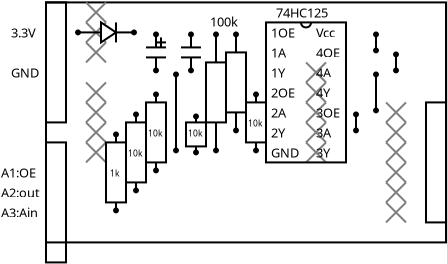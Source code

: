 <?xml version="1.0" encoding="UTF-8"?>
<dia:diagram xmlns:dia="http://www.lysator.liu.se/~alla/dia/">
  <dia:layer name="Background" visible="true">
    <dia:object type="Standard - Box" version="0" id="O0">
      <dia:attribute name="obj_pos">
        <dia:point val="27,-45"/>
      </dia:attribute>
      <dia:attribute name="obj_bb">
        <dia:rectangle val="26.95,-45.05;47.05,-32.95"/>
      </dia:attribute>
      <dia:attribute name="elem_corner">
        <dia:point val="27,-45"/>
      </dia:attribute>
      <dia:attribute name="elem_width">
        <dia:real val="20"/>
      </dia:attribute>
      <dia:attribute name="elem_height">
        <dia:real val="12"/>
      </dia:attribute>
      <dia:attribute name="border_width">
        <dia:real val="0.1"/>
      </dia:attribute>
      <dia:attribute name="show_background">
        <dia:boolean val="false"/>
      </dia:attribute>
    </dia:object>
    <dia:group>
      <dia:object type="Standard - Line" version="0" id="O1">
        <dia:attribute name="obj_pos">
          <dia:point val="30,-44"/>
        </dia:attribute>
        <dia:attribute name="obj_bb">
          <dia:rectangle val="28.929,-44.071;30.071,-42.929"/>
        </dia:attribute>
        <dia:attribute name="conn_endpoints">
          <dia:point val="30,-44"/>
          <dia:point val="29,-43"/>
        </dia:attribute>
        <dia:attribute name="numcp">
          <dia:int val="1"/>
        </dia:attribute>
        <dia:attribute name="line_color">
          <dia:color val="#7f7f7f"/>
        </dia:attribute>
      </dia:object>
      <dia:object type="Standard - Line" version="0" id="O2">
        <dia:attribute name="obj_pos">
          <dia:point val="29,-44"/>
        </dia:attribute>
        <dia:attribute name="obj_bb">
          <dia:rectangle val="28.929,-44.071;30.071,-42.929"/>
        </dia:attribute>
        <dia:attribute name="conn_endpoints">
          <dia:point val="29,-44"/>
          <dia:point val="30,-43"/>
        </dia:attribute>
        <dia:attribute name="numcp">
          <dia:int val="1"/>
        </dia:attribute>
        <dia:attribute name="line_color">
          <dia:color val="#7f7f7f"/>
        </dia:attribute>
      </dia:object>
    </dia:group>
    <dia:group>
      <dia:object type="Standard - Line" version="0" id="O3">
        <dia:attribute name="obj_pos">
          <dia:point val="45,-36"/>
        </dia:attribute>
        <dia:attribute name="obj_bb">
          <dia:rectangle val="43.929,-36.071;45.071,-34.929"/>
        </dia:attribute>
        <dia:attribute name="conn_endpoints">
          <dia:point val="45,-36"/>
          <dia:point val="44,-35"/>
        </dia:attribute>
        <dia:attribute name="numcp">
          <dia:int val="1"/>
        </dia:attribute>
        <dia:attribute name="line_color">
          <dia:color val="#7f7f7f"/>
        </dia:attribute>
      </dia:object>
      <dia:object type="Standard - Line" version="0" id="O4">
        <dia:attribute name="obj_pos">
          <dia:point val="44,-36"/>
        </dia:attribute>
        <dia:attribute name="obj_bb">
          <dia:rectangle val="43.929,-36.071;45.071,-34.929"/>
        </dia:attribute>
        <dia:attribute name="conn_endpoints">
          <dia:point val="44,-36"/>
          <dia:point val="45,-35"/>
        </dia:attribute>
        <dia:attribute name="numcp">
          <dia:int val="1"/>
        </dia:attribute>
        <dia:attribute name="line_color">
          <dia:color val="#7f7f7f"/>
        </dia:attribute>
      </dia:object>
    </dia:group>
    <dia:group>
      <dia:object type="Standard - Line" version="0" id="O5">
        <dia:attribute name="obj_pos">
          <dia:point val="45,-37"/>
        </dia:attribute>
        <dia:attribute name="obj_bb">
          <dia:rectangle val="43.929,-37.071;45.071,-35.929"/>
        </dia:attribute>
        <dia:attribute name="conn_endpoints">
          <dia:point val="45,-37"/>
          <dia:point val="44,-36"/>
        </dia:attribute>
        <dia:attribute name="numcp">
          <dia:int val="1"/>
        </dia:attribute>
        <dia:attribute name="line_color">
          <dia:color val="#7f7f7f"/>
        </dia:attribute>
      </dia:object>
      <dia:object type="Standard - Line" version="0" id="O6">
        <dia:attribute name="obj_pos">
          <dia:point val="44,-37"/>
        </dia:attribute>
        <dia:attribute name="obj_bb">
          <dia:rectangle val="43.929,-37.071;45.071,-35.929"/>
        </dia:attribute>
        <dia:attribute name="conn_endpoints">
          <dia:point val="44,-37"/>
          <dia:point val="45,-36"/>
        </dia:attribute>
        <dia:attribute name="numcp">
          <dia:int val="1"/>
        </dia:attribute>
        <dia:attribute name="line_color">
          <dia:color val="#7f7f7f"/>
        </dia:attribute>
      </dia:object>
    </dia:group>
    <dia:group>
      <dia:object type="Standard - Line" version="0" id="O7">
        <dia:attribute name="obj_pos">
          <dia:point val="30,-45"/>
        </dia:attribute>
        <dia:attribute name="obj_bb">
          <dia:rectangle val="28.929,-45.071;30.071,-43.929"/>
        </dia:attribute>
        <dia:attribute name="conn_endpoints">
          <dia:point val="30,-45"/>
          <dia:point val="29,-44"/>
        </dia:attribute>
        <dia:attribute name="numcp">
          <dia:int val="1"/>
        </dia:attribute>
        <dia:attribute name="line_color">
          <dia:color val="#7f7f7f"/>
        </dia:attribute>
      </dia:object>
      <dia:object type="Standard - Line" version="0" id="O8">
        <dia:attribute name="obj_pos">
          <dia:point val="29,-45"/>
        </dia:attribute>
        <dia:attribute name="obj_bb">
          <dia:rectangle val="28.929,-45.071;30.071,-43.929"/>
        </dia:attribute>
        <dia:attribute name="conn_endpoints">
          <dia:point val="29,-45"/>
          <dia:point val="30,-44"/>
        </dia:attribute>
        <dia:attribute name="numcp">
          <dia:int val="1"/>
        </dia:attribute>
        <dia:attribute name="line_color">
          <dia:color val="#7f7f7f"/>
        </dia:attribute>
      </dia:object>
    </dia:group>
    <dia:group>
      <dia:object type="Standard - Line" version="0" id="O9">
        <dia:attribute name="obj_pos">
          <dia:point val="30,-43"/>
        </dia:attribute>
        <dia:attribute name="obj_bb">
          <dia:rectangle val="28.929,-43.071;30.071,-41.929"/>
        </dia:attribute>
        <dia:attribute name="conn_endpoints">
          <dia:point val="30,-43"/>
          <dia:point val="29,-42"/>
        </dia:attribute>
        <dia:attribute name="numcp">
          <dia:int val="1"/>
        </dia:attribute>
        <dia:attribute name="line_color">
          <dia:color val="#7f7f7f"/>
        </dia:attribute>
      </dia:object>
      <dia:object type="Standard - Line" version="0" id="O10">
        <dia:attribute name="obj_pos">
          <dia:point val="29,-43"/>
        </dia:attribute>
        <dia:attribute name="obj_bb">
          <dia:rectangle val="28.929,-43.071;30.071,-41.929"/>
        </dia:attribute>
        <dia:attribute name="conn_endpoints">
          <dia:point val="29,-43"/>
          <dia:point val="30,-42"/>
        </dia:attribute>
        <dia:attribute name="numcp">
          <dia:int val="1"/>
        </dia:attribute>
        <dia:attribute name="line_color">
          <dia:color val="#7f7f7f"/>
        </dia:attribute>
      </dia:object>
    </dia:group>
    <dia:group>
      <dia:object type="Standard - Line" version="0" id="O11">
        <dia:attribute name="obj_pos">
          <dia:point val="30,-40"/>
        </dia:attribute>
        <dia:attribute name="obj_bb">
          <dia:rectangle val="28.929,-40.071;30.071,-38.929"/>
        </dia:attribute>
        <dia:attribute name="conn_endpoints">
          <dia:point val="30,-40"/>
          <dia:point val="29,-39"/>
        </dia:attribute>
        <dia:attribute name="numcp">
          <dia:int val="1"/>
        </dia:attribute>
        <dia:attribute name="line_color">
          <dia:color val="#7f7f7f"/>
        </dia:attribute>
      </dia:object>
      <dia:object type="Standard - Line" version="0" id="O12">
        <dia:attribute name="obj_pos">
          <dia:point val="29,-40"/>
        </dia:attribute>
        <dia:attribute name="obj_bb">
          <dia:rectangle val="28.929,-40.071;30.071,-38.929"/>
        </dia:attribute>
        <dia:attribute name="conn_endpoints">
          <dia:point val="29,-40"/>
          <dia:point val="30,-39"/>
        </dia:attribute>
        <dia:attribute name="numcp">
          <dia:int val="1"/>
        </dia:attribute>
        <dia:attribute name="line_color">
          <dia:color val="#7f7f7f"/>
        </dia:attribute>
      </dia:object>
    </dia:group>
    <dia:group>
      <dia:object type="Standard - Line" version="0" id="O13">
        <dia:attribute name="obj_pos">
          <dia:point val="30,-41"/>
        </dia:attribute>
        <dia:attribute name="obj_bb">
          <dia:rectangle val="28.929,-41.071;30.071,-39.929"/>
        </dia:attribute>
        <dia:attribute name="conn_endpoints">
          <dia:point val="30,-41"/>
          <dia:point val="29,-40"/>
        </dia:attribute>
        <dia:attribute name="numcp">
          <dia:int val="1"/>
        </dia:attribute>
        <dia:attribute name="line_color">
          <dia:color val="#7f7f7f"/>
        </dia:attribute>
      </dia:object>
      <dia:object type="Standard - Line" version="0" id="O14">
        <dia:attribute name="obj_pos">
          <dia:point val="29,-41"/>
        </dia:attribute>
        <dia:attribute name="obj_bb">
          <dia:rectangle val="28.929,-41.071;30.071,-39.929"/>
        </dia:attribute>
        <dia:attribute name="conn_endpoints">
          <dia:point val="29,-41"/>
          <dia:point val="30,-40"/>
        </dia:attribute>
        <dia:attribute name="numcp">
          <dia:int val="1"/>
        </dia:attribute>
        <dia:attribute name="line_color">
          <dia:color val="#7f7f7f"/>
        </dia:attribute>
      </dia:object>
    </dia:group>
    <dia:group>
      <dia:object type="Standard - Line" version="0" id="O15">
        <dia:attribute name="obj_pos">
          <dia:point val="45,-40"/>
        </dia:attribute>
        <dia:attribute name="obj_bb">
          <dia:rectangle val="43.929,-40.071;45.071,-38.929"/>
        </dia:attribute>
        <dia:attribute name="conn_endpoints">
          <dia:point val="45,-40"/>
          <dia:point val="44,-39"/>
        </dia:attribute>
        <dia:attribute name="numcp">
          <dia:int val="1"/>
        </dia:attribute>
        <dia:attribute name="line_color">
          <dia:color val="#7f7f7f"/>
        </dia:attribute>
      </dia:object>
      <dia:object type="Standard - Line" version="0" id="O16">
        <dia:attribute name="obj_pos">
          <dia:point val="44,-40"/>
        </dia:attribute>
        <dia:attribute name="obj_bb">
          <dia:rectangle val="43.929,-40.071;45.071,-38.929"/>
        </dia:attribute>
        <dia:attribute name="conn_endpoints">
          <dia:point val="44,-40"/>
          <dia:point val="45,-39"/>
        </dia:attribute>
        <dia:attribute name="numcp">
          <dia:int val="1"/>
        </dia:attribute>
        <dia:attribute name="line_color">
          <dia:color val="#7f7f7f"/>
        </dia:attribute>
      </dia:object>
    </dia:group>
    <dia:group>
      <dia:object type="Standard - Line" version="0" id="O17">
        <dia:attribute name="obj_pos">
          <dia:point val="45,-39"/>
        </dia:attribute>
        <dia:attribute name="obj_bb">
          <dia:rectangle val="43.929,-39.071;45.071,-37.929"/>
        </dia:attribute>
        <dia:attribute name="conn_endpoints">
          <dia:point val="45,-39"/>
          <dia:point val="44,-38"/>
        </dia:attribute>
        <dia:attribute name="numcp">
          <dia:int val="1"/>
        </dia:attribute>
        <dia:attribute name="line_color">
          <dia:color val="#7f7f7f"/>
        </dia:attribute>
      </dia:object>
      <dia:object type="Standard - Line" version="0" id="O18">
        <dia:attribute name="obj_pos">
          <dia:point val="44,-39"/>
        </dia:attribute>
        <dia:attribute name="obj_bb">
          <dia:rectangle val="43.929,-39.071;45.071,-37.929"/>
        </dia:attribute>
        <dia:attribute name="conn_endpoints">
          <dia:point val="44,-39"/>
          <dia:point val="45,-38"/>
        </dia:attribute>
        <dia:attribute name="numcp">
          <dia:int val="1"/>
        </dia:attribute>
        <dia:attribute name="line_color">
          <dia:color val="#7f7f7f"/>
        </dia:attribute>
      </dia:object>
    </dia:group>
    <dia:group>
      <dia:object type="Standard - Line" version="0" id="O19">
        <dia:attribute name="obj_pos">
          <dia:point val="45,-38"/>
        </dia:attribute>
        <dia:attribute name="obj_bb">
          <dia:rectangle val="43.929,-38.071;45.071,-36.929"/>
        </dia:attribute>
        <dia:attribute name="conn_endpoints">
          <dia:point val="45,-38"/>
          <dia:point val="44,-37"/>
        </dia:attribute>
        <dia:attribute name="numcp">
          <dia:int val="1"/>
        </dia:attribute>
        <dia:attribute name="line_color">
          <dia:color val="#7f7f7f"/>
        </dia:attribute>
      </dia:object>
      <dia:object type="Standard - Line" version="0" id="O20">
        <dia:attribute name="obj_pos">
          <dia:point val="44,-38"/>
        </dia:attribute>
        <dia:attribute name="obj_bb">
          <dia:rectangle val="43.929,-38.071;45.071,-36.929"/>
        </dia:attribute>
        <dia:attribute name="conn_endpoints">
          <dia:point val="44,-38"/>
          <dia:point val="45,-37"/>
        </dia:attribute>
        <dia:attribute name="numcp">
          <dia:int val="1"/>
        </dia:attribute>
        <dia:attribute name="line_color">
          <dia:color val="#7f7f7f"/>
        </dia:attribute>
      </dia:object>
    </dia:group>
    <dia:group>
      <dia:object type="Standard - Line" version="0" id="O21">
        <dia:attribute name="obj_pos">
          <dia:point val="45,-35"/>
        </dia:attribute>
        <dia:attribute name="obj_bb">
          <dia:rectangle val="43.929,-35.071;45.071,-33.929"/>
        </dia:attribute>
        <dia:attribute name="conn_endpoints">
          <dia:point val="45,-35"/>
          <dia:point val="44,-34"/>
        </dia:attribute>
        <dia:attribute name="numcp">
          <dia:int val="1"/>
        </dia:attribute>
        <dia:attribute name="line_color">
          <dia:color val="#7f7f7f"/>
        </dia:attribute>
      </dia:object>
      <dia:object type="Standard - Line" version="0" id="O22">
        <dia:attribute name="obj_pos">
          <dia:point val="44,-35"/>
        </dia:attribute>
        <dia:attribute name="obj_bb">
          <dia:rectangle val="43.929,-35.071;45.071,-33.929"/>
        </dia:attribute>
        <dia:attribute name="conn_endpoints">
          <dia:point val="44,-35"/>
          <dia:point val="45,-34"/>
        </dia:attribute>
        <dia:attribute name="numcp">
          <dia:int val="1"/>
        </dia:attribute>
        <dia:attribute name="line_color">
          <dia:color val="#7f7f7f"/>
        </dia:attribute>
      </dia:object>
    </dia:group>
    <dia:group>
      <dia:object type="Standard - Line" version="0" id="O23">
        <dia:attribute name="obj_pos">
          <dia:point val="41,-39"/>
        </dia:attribute>
        <dia:attribute name="obj_bb">
          <dia:rectangle val="39.929,-39.071;41.071,-37.929"/>
        </dia:attribute>
        <dia:attribute name="conn_endpoints">
          <dia:point val="41,-39"/>
          <dia:point val="40,-38"/>
        </dia:attribute>
        <dia:attribute name="numcp">
          <dia:int val="1"/>
        </dia:attribute>
        <dia:attribute name="line_color">
          <dia:color val="#7f7f7f"/>
        </dia:attribute>
      </dia:object>
      <dia:object type="Standard - Line" version="0" id="O24">
        <dia:attribute name="obj_pos">
          <dia:point val="40,-39"/>
        </dia:attribute>
        <dia:attribute name="obj_bb">
          <dia:rectangle val="39.929,-39.071;41.071,-37.929"/>
        </dia:attribute>
        <dia:attribute name="conn_endpoints">
          <dia:point val="40,-39"/>
          <dia:point val="41,-38"/>
        </dia:attribute>
        <dia:attribute name="numcp">
          <dia:int val="1"/>
        </dia:attribute>
        <dia:attribute name="line_color">
          <dia:color val="#7f7f7f"/>
        </dia:attribute>
      </dia:object>
    </dia:group>
    <dia:group>
      <dia:object type="Standard - Line" version="0" id="O25">
        <dia:attribute name="obj_pos">
          <dia:point val="41,-40"/>
        </dia:attribute>
        <dia:attribute name="obj_bb">
          <dia:rectangle val="39.929,-40.071;41.071,-38.929"/>
        </dia:attribute>
        <dia:attribute name="conn_endpoints">
          <dia:point val="41,-40"/>
          <dia:point val="40,-39"/>
        </dia:attribute>
        <dia:attribute name="numcp">
          <dia:int val="1"/>
        </dia:attribute>
        <dia:attribute name="line_color">
          <dia:color val="#7f7f7f"/>
        </dia:attribute>
      </dia:object>
      <dia:object type="Standard - Line" version="0" id="O26">
        <dia:attribute name="obj_pos">
          <dia:point val="40,-40"/>
        </dia:attribute>
        <dia:attribute name="obj_bb">
          <dia:rectangle val="39.929,-40.071;41.071,-38.929"/>
        </dia:attribute>
        <dia:attribute name="conn_endpoints">
          <dia:point val="40,-40"/>
          <dia:point val="41,-39"/>
        </dia:attribute>
        <dia:attribute name="numcp">
          <dia:int val="1"/>
        </dia:attribute>
        <dia:attribute name="line_color">
          <dia:color val="#7f7f7f"/>
        </dia:attribute>
      </dia:object>
    </dia:group>
    <dia:group>
      <dia:object type="Standard - Line" version="0" id="O27">
        <dia:attribute name="obj_pos">
          <dia:point val="41,-42"/>
        </dia:attribute>
        <dia:attribute name="obj_bb">
          <dia:rectangle val="39.929,-42.071;41.071,-40.929"/>
        </dia:attribute>
        <dia:attribute name="conn_endpoints">
          <dia:point val="41,-42"/>
          <dia:point val="40,-41"/>
        </dia:attribute>
        <dia:attribute name="numcp">
          <dia:int val="1"/>
        </dia:attribute>
        <dia:attribute name="line_color">
          <dia:color val="#7f7f7f"/>
        </dia:attribute>
      </dia:object>
      <dia:object type="Standard - Line" version="0" id="O28">
        <dia:attribute name="obj_pos">
          <dia:point val="40,-42"/>
        </dia:attribute>
        <dia:attribute name="obj_bb">
          <dia:rectangle val="39.929,-42.071;41.071,-40.929"/>
        </dia:attribute>
        <dia:attribute name="conn_endpoints">
          <dia:point val="40,-42"/>
          <dia:point val="41,-41"/>
        </dia:attribute>
        <dia:attribute name="numcp">
          <dia:int val="1"/>
        </dia:attribute>
        <dia:attribute name="line_color">
          <dia:color val="#7f7f7f"/>
        </dia:attribute>
      </dia:object>
    </dia:group>
    <dia:group>
      <dia:object type="Standard - Line" version="0" id="O29">
        <dia:attribute name="obj_pos">
          <dia:point val="41,-41"/>
        </dia:attribute>
        <dia:attribute name="obj_bb">
          <dia:rectangle val="39.929,-41.071;41.071,-39.929"/>
        </dia:attribute>
        <dia:attribute name="conn_endpoints">
          <dia:point val="41,-41"/>
          <dia:point val="40,-40"/>
        </dia:attribute>
        <dia:attribute name="numcp">
          <dia:int val="1"/>
        </dia:attribute>
        <dia:attribute name="line_color">
          <dia:color val="#7f7f7f"/>
        </dia:attribute>
      </dia:object>
      <dia:object type="Standard - Line" version="0" id="O30">
        <dia:attribute name="obj_pos">
          <dia:point val="40,-41"/>
        </dia:attribute>
        <dia:attribute name="obj_bb">
          <dia:rectangle val="39.929,-41.071;41.071,-39.929"/>
        </dia:attribute>
        <dia:attribute name="conn_endpoints">
          <dia:point val="40,-41"/>
          <dia:point val="41,-40"/>
        </dia:attribute>
        <dia:attribute name="numcp">
          <dia:int val="1"/>
        </dia:attribute>
        <dia:attribute name="line_color">
          <dia:color val="#7f7f7f"/>
        </dia:attribute>
      </dia:object>
    </dia:group>
    <dia:group>
      <dia:object type="Standard - Line" version="0" id="O31">
        <dia:attribute name="obj_pos">
          <dia:point val="41,-38"/>
        </dia:attribute>
        <dia:attribute name="obj_bb">
          <dia:rectangle val="39.929,-38.071;41.071,-36.929"/>
        </dia:attribute>
        <dia:attribute name="conn_endpoints">
          <dia:point val="41,-38"/>
          <dia:point val="40,-37"/>
        </dia:attribute>
        <dia:attribute name="numcp">
          <dia:int val="1"/>
        </dia:attribute>
        <dia:attribute name="line_color">
          <dia:color val="#7f7f7f"/>
        </dia:attribute>
      </dia:object>
      <dia:object type="Standard - Line" version="0" id="O32">
        <dia:attribute name="obj_pos">
          <dia:point val="40,-38"/>
        </dia:attribute>
        <dia:attribute name="obj_bb">
          <dia:rectangle val="39.929,-38.071;41.071,-36.929"/>
        </dia:attribute>
        <dia:attribute name="conn_endpoints">
          <dia:point val="40,-38"/>
          <dia:point val="41,-37"/>
        </dia:attribute>
        <dia:attribute name="numcp">
          <dia:int val="1"/>
        </dia:attribute>
        <dia:attribute name="line_color">
          <dia:color val="#7f7f7f"/>
        </dia:attribute>
      </dia:object>
    </dia:group>
    <dia:group>
      <dia:object type="Standard - Line" version="0" id="O33">
        <dia:attribute name="obj_pos">
          <dia:point val="30,-38"/>
        </dia:attribute>
        <dia:attribute name="obj_bb">
          <dia:rectangle val="28.929,-38.071;30.071,-36.929"/>
        </dia:attribute>
        <dia:attribute name="conn_endpoints">
          <dia:point val="30,-38"/>
          <dia:point val="29,-37"/>
        </dia:attribute>
        <dia:attribute name="numcp">
          <dia:int val="1"/>
        </dia:attribute>
        <dia:attribute name="line_color">
          <dia:color val="#7f7f7f"/>
        </dia:attribute>
      </dia:object>
      <dia:object type="Standard - Line" version="0" id="O34">
        <dia:attribute name="obj_pos">
          <dia:point val="29,-38"/>
        </dia:attribute>
        <dia:attribute name="obj_bb">
          <dia:rectangle val="28.929,-38.071;30.071,-36.929"/>
        </dia:attribute>
        <dia:attribute name="conn_endpoints">
          <dia:point val="29,-38"/>
          <dia:point val="30,-37"/>
        </dia:attribute>
        <dia:attribute name="numcp">
          <dia:int val="1"/>
        </dia:attribute>
        <dia:attribute name="line_color">
          <dia:color val="#7f7f7f"/>
        </dia:attribute>
      </dia:object>
    </dia:group>
    <dia:group>
      <dia:object type="Standard - Line" version="0" id="O35">
        <dia:attribute name="obj_pos">
          <dia:point val="30,-39"/>
        </dia:attribute>
        <dia:attribute name="obj_bb">
          <dia:rectangle val="28.929,-39.071;30.071,-37.929"/>
        </dia:attribute>
        <dia:attribute name="conn_endpoints">
          <dia:point val="30,-39"/>
          <dia:point val="29,-38"/>
        </dia:attribute>
        <dia:attribute name="numcp">
          <dia:int val="1"/>
        </dia:attribute>
        <dia:attribute name="line_color">
          <dia:color val="#7f7f7f"/>
        </dia:attribute>
      </dia:object>
      <dia:object type="Standard - Line" version="0" id="O36">
        <dia:attribute name="obj_pos">
          <dia:point val="29,-39"/>
        </dia:attribute>
        <dia:attribute name="obj_bb">
          <dia:rectangle val="28.929,-39.071;30.071,-37.929"/>
        </dia:attribute>
        <dia:attribute name="conn_endpoints">
          <dia:point val="29,-39"/>
          <dia:point val="30,-38"/>
        </dia:attribute>
        <dia:attribute name="numcp">
          <dia:int val="1"/>
        </dia:attribute>
        <dia:attribute name="line_color">
          <dia:color val="#7f7f7f"/>
        </dia:attribute>
      </dia:object>
    </dia:group>
  </dia:layer>
  <dia:layer name="Main" visible="true" active="true">
    <dia:object type="Standard - Line" version="0" id="O37">
      <dia:attribute name="obj_pos">
        <dia:point val="43.5,-41.5"/>
      </dia:attribute>
      <dia:attribute name="obj_bb">
        <dia:rectangle val="43.329,-41.571;43.671,-39.429"/>
      </dia:attribute>
      <dia:attribute name="conn_endpoints">
        <dia:point val="43.5,-41.5"/>
        <dia:point val="43.5,-39.5"/>
      </dia:attribute>
      <dia:attribute name="numcp">
        <dia:int val="1"/>
      </dia:attribute>
      <dia:attribute name="start_arrow">
        <dia:enum val="8"/>
      </dia:attribute>
      <dia:attribute name="start_arrow_length">
        <dia:real val="0.2"/>
      </dia:attribute>
      <dia:attribute name="start_arrow_width">
        <dia:real val="0.2"/>
      </dia:attribute>
      <dia:attribute name="end_arrow">
        <dia:enum val="8"/>
      </dia:attribute>
      <dia:attribute name="end_arrow_length">
        <dia:real val="0.2"/>
      </dia:attribute>
      <dia:attribute name="end_arrow_width">
        <dia:real val="0.2"/>
      </dia:attribute>
    </dia:object>
    <dia:object type="Standard - Line" version="0" id="O38">
      <dia:attribute name="obj_pos">
        <dia:point val="43.5,-43.5"/>
      </dia:attribute>
      <dia:attribute name="obj_bb">
        <dia:rectangle val="43.329,-43.571;43.671,-42.429"/>
      </dia:attribute>
      <dia:attribute name="conn_endpoints">
        <dia:point val="43.5,-43.5"/>
        <dia:point val="43.5,-42.5"/>
      </dia:attribute>
      <dia:attribute name="numcp">
        <dia:int val="1"/>
      </dia:attribute>
      <dia:attribute name="start_arrow">
        <dia:enum val="8"/>
      </dia:attribute>
      <dia:attribute name="start_arrow_length">
        <dia:real val="0.2"/>
      </dia:attribute>
      <dia:attribute name="start_arrow_width">
        <dia:real val="0.2"/>
      </dia:attribute>
      <dia:attribute name="end_arrow">
        <dia:enum val="8"/>
      </dia:attribute>
      <dia:attribute name="end_arrow_length">
        <dia:real val="0.2"/>
      </dia:attribute>
      <dia:attribute name="end_arrow_width">
        <dia:real val="0.2"/>
      </dia:attribute>
    </dia:object>
    <dia:object type="Standard - Line" version="0" id="O39">
      <dia:attribute name="obj_pos">
        <dia:point val="44.5,-42.5"/>
      </dia:attribute>
      <dia:attribute name="obj_bb">
        <dia:rectangle val="44.329,-42.571;44.671,-41.429"/>
      </dia:attribute>
      <dia:attribute name="conn_endpoints">
        <dia:point val="44.5,-42.5"/>
        <dia:point val="44.5,-41.5"/>
      </dia:attribute>
      <dia:attribute name="numcp">
        <dia:int val="1"/>
      </dia:attribute>
      <dia:attribute name="start_arrow">
        <dia:enum val="8"/>
      </dia:attribute>
      <dia:attribute name="start_arrow_length">
        <dia:real val="0.2"/>
      </dia:attribute>
      <dia:attribute name="start_arrow_width">
        <dia:real val="0.2"/>
      </dia:attribute>
      <dia:attribute name="end_arrow">
        <dia:enum val="8"/>
      </dia:attribute>
      <dia:attribute name="end_arrow_length">
        <dia:real val="0.2"/>
      </dia:attribute>
      <dia:attribute name="end_arrow_width">
        <dia:real val="0.2"/>
      </dia:attribute>
    </dia:object>
    <dia:object type="Standard - Line" version="0" id="O40">
      <dia:attribute name="obj_pos">
        <dia:point val="42.5,-39.5"/>
      </dia:attribute>
      <dia:attribute name="obj_bb">
        <dia:rectangle val="42.329,-39.571;42.671,-38.429"/>
      </dia:attribute>
      <dia:attribute name="conn_endpoints">
        <dia:point val="42.5,-39.5"/>
        <dia:point val="42.5,-38.5"/>
      </dia:attribute>
      <dia:attribute name="numcp">
        <dia:int val="1"/>
      </dia:attribute>
      <dia:attribute name="start_arrow">
        <dia:enum val="8"/>
      </dia:attribute>
      <dia:attribute name="start_arrow_length">
        <dia:real val="0.2"/>
      </dia:attribute>
      <dia:attribute name="start_arrow_width">
        <dia:real val="0.2"/>
      </dia:attribute>
      <dia:attribute name="end_arrow">
        <dia:enum val="8"/>
      </dia:attribute>
      <dia:attribute name="end_arrow_length">
        <dia:real val="0.2"/>
      </dia:attribute>
      <dia:attribute name="end_arrow_width">
        <dia:real val="0.2"/>
      </dia:attribute>
    </dia:object>
    <dia:object type="Standard - Box" version="0" id="O41">
      <dia:attribute name="obj_pos">
        <dia:point val="27,-45"/>
      </dia:attribute>
      <dia:attribute name="obj_bb">
        <dia:rectangle val="26.95,-45.05;28.05,-38.95"/>
      </dia:attribute>
      <dia:attribute name="elem_corner">
        <dia:point val="27,-45"/>
      </dia:attribute>
      <dia:attribute name="elem_width">
        <dia:real val="1"/>
      </dia:attribute>
      <dia:attribute name="elem_height">
        <dia:real val="6"/>
      </dia:attribute>
      <dia:attribute name="border_width">
        <dia:real val="0.1"/>
      </dia:attribute>
      <dia:attribute name="show_background">
        <dia:boolean val="false"/>
      </dia:attribute>
    </dia:object>
    <dia:object type="Standard - Box" version="0" id="O42">
      <dia:attribute name="obj_pos">
        <dia:point val="27,-38"/>
      </dia:attribute>
      <dia:attribute name="obj_bb">
        <dia:rectangle val="26.95,-38.05;28.05,-31.95"/>
      </dia:attribute>
      <dia:attribute name="elem_corner">
        <dia:point val="27,-38"/>
      </dia:attribute>
      <dia:attribute name="elem_width">
        <dia:real val="1"/>
      </dia:attribute>
      <dia:attribute name="elem_height">
        <dia:real val="6"/>
      </dia:attribute>
      <dia:attribute name="border_width">
        <dia:real val="0.1"/>
      </dia:attribute>
      <dia:attribute name="show_background">
        <dia:boolean val="false"/>
      </dia:attribute>
    </dia:object>
    <dia:group>
      <dia:object type="Standard - Polygon" version="0" id="O43">
        <dia:attribute name="obj_pos">
          <dia:point val="30.5,-43.5"/>
        </dia:attribute>
        <dia:attribute name="obj_bb">
          <dia:rectangle val="29.7,-44.093;30.59,-42.907"/>
        </dia:attribute>
        <dia:attribute name="poly_points">
          <dia:point val="30.5,-43.5"/>
          <dia:point val="29.75,-43"/>
          <dia:point val="29.75,-44"/>
        </dia:attribute>
        <dia:attribute name="show_background">
          <dia:boolean val="true"/>
        </dia:attribute>
      </dia:object>
      <dia:object type="Standard - Line" version="0" id="O44">
        <dia:attribute name="obj_pos">
          <dia:point val="30.5,-44"/>
        </dia:attribute>
        <dia:attribute name="obj_bb">
          <dia:rectangle val="30.45,-44.05;30.55,-42.95"/>
        </dia:attribute>
        <dia:attribute name="conn_endpoints">
          <dia:point val="30.5,-44"/>
          <dia:point val="30.5,-43"/>
        </dia:attribute>
        <dia:attribute name="numcp">
          <dia:int val="1"/>
        </dia:attribute>
      </dia:object>
      <dia:object type="Standard - Line" version="0" id="O45">
        <dia:attribute name="obj_pos">
          <dia:point val="30.5,-43.5"/>
        </dia:attribute>
        <dia:attribute name="obj_bb">
          <dia:rectangle val="30.45,-43.671;31.571,-43.329"/>
        </dia:attribute>
        <dia:attribute name="conn_endpoints">
          <dia:point val="30.5,-43.5"/>
          <dia:point val="31.5,-43.5"/>
        </dia:attribute>
        <dia:attribute name="numcp">
          <dia:int val="1"/>
        </dia:attribute>
        <dia:attribute name="end_arrow">
          <dia:enum val="8"/>
        </dia:attribute>
        <dia:attribute name="end_arrow_length">
          <dia:real val="0.2"/>
        </dia:attribute>
        <dia:attribute name="end_arrow_width">
          <dia:real val="0.2"/>
        </dia:attribute>
        <dia:connections>
          <dia:connection handle="0" to="O43" connection="0"/>
        </dia:connections>
      </dia:object>
      <dia:object type="Standard - Line" version="0" id="O46">
        <dia:attribute name="obj_pos">
          <dia:point val="29.75,-43.5"/>
        </dia:attribute>
        <dia:attribute name="obj_bb">
          <dia:rectangle val="28.429,-43.671;29.8,-43.329"/>
        </dia:attribute>
        <dia:attribute name="conn_endpoints">
          <dia:point val="29.75,-43.5"/>
          <dia:point val="28.5,-43.5"/>
        </dia:attribute>
        <dia:attribute name="numcp">
          <dia:int val="1"/>
        </dia:attribute>
        <dia:attribute name="end_arrow">
          <dia:enum val="8"/>
        </dia:attribute>
        <dia:attribute name="end_arrow_length">
          <dia:real val="0.2"/>
        </dia:attribute>
        <dia:attribute name="end_arrow_width">
          <dia:real val="0.2"/>
        </dia:attribute>
        <dia:connections>
          <dia:connection handle="0" to="O43" connection="3"/>
        </dia:connections>
      </dia:object>
    </dia:group>
    <dia:object type="Standard - Line" version="0" id="O47">
      <dia:attribute name="obj_pos">
        <dia:point val="33.5,-41.5"/>
      </dia:attribute>
      <dia:attribute name="obj_bb">
        <dia:rectangle val="33.329,-41.571;33.671,-37.429"/>
      </dia:attribute>
      <dia:attribute name="conn_endpoints">
        <dia:point val="33.5,-41.5"/>
        <dia:point val="33.5,-37.5"/>
      </dia:attribute>
      <dia:attribute name="numcp">
        <dia:int val="1"/>
      </dia:attribute>
      <dia:attribute name="start_arrow">
        <dia:enum val="8"/>
      </dia:attribute>
      <dia:attribute name="start_arrow_length">
        <dia:real val="0.2"/>
      </dia:attribute>
      <dia:attribute name="start_arrow_width">
        <dia:real val="0.2"/>
      </dia:attribute>
      <dia:attribute name="end_arrow">
        <dia:enum val="8"/>
      </dia:attribute>
      <dia:attribute name="end_arrow_length">
        <dia:real val="0.2"/>
      </dia:attribute>
      <dia:attribute name="end_arrow_width">
        <dia:real val="0.2"/>
      </dia:attribute>
    </dia:object>
    <dia:group>
      <dia:object type="Standard - Line" version="0" id="O48">
        <dia:attribute name="obj_pos">
          <dia:point val="33.75,-42.75"/>
        </dia:attribute>
        <dia:attribute name="obj_bb">
          <dia:rectangle val="33.7,-42.8;34.8,-42.7"/>
        </dia:attribute>
        <dia:attribute name="conn_endpoints">
          <dia:point val="33.75,-42.75"/>
          <dia:point val="34.75,-42.75"/>
        </dia:attribute>
        <dia:attribute name="numcp">
          <dia:int val="1"/>
        </dia:attribute>
      </dia:object>
      <dia:object type="Standard - Line" version="0" id="O49">
        <dia:attribute name="obj_pos">
          <dia:point val="33.75,-42.25"/>
        </dia:attribute>
        <dia:attribute name="obj_bb">
          <dia:rectangle val="33.7,-42.3;34.8,-42.2"/>
        </dia:attribute>
        <dia:attribute name="conn_endpoints">
          <dia:point val="33.75,-42.25"/>
          <dia:point val="34.75,-42.25"/>
        </dia:attribute>
        <dia:attribute name="numcp">
          <dia:int val="1"/>
        </dia:attribute>
      </dia:object>
      <dia:object type="Standard - Line" version="0" id="O50">
        <dia:attribute name="obj_pos">
          <dia:point val="34.25,-42.75"/>
        </dia:attribute>
        <dia:attribute name="obj_bb">
          <dia:rectangle val="34.079,-43.571;34.421,-42.7"/>
        </dia:attribute>
        <dia:attribute name="conn_endpoints">
          <dia:point val="34.25,-42.75"/>
          <dia:point val="34.25,-43.5"/>
        </dia:attribute>
        <dia:attribute name="numcp">
          <dia:int val="1"/>
        </dia:attribute>
        <dia:attribute name="end_arrow">
          <dia:enum val="8"/>
        </dia:attribute>
        <dia:attribute name="end_arrow_length">
          <dia:real val="0.2"/>
        </dia:attribute>
        <dia:attribute name="end_arrow_width">
          <dia:real val="0.2"/>
        </dia:attribute>
        <dia:connections>
          <dia:connection handle="0" to="O48" connection="0"/>
        </dia:connections>
      </dia:object>
      <dia:object type="Standard - Line" version="0" id="O51">
        <dia:attribute name="obj_pos">
          <dia:point val="34.25,-42.25"/>
        </dia:attribute>
        <dia:attribute name="obj_bb">
          <dia:rectangle val="34.079,-42.3;34.421,-41.429"/>
        </dia:attribute>
        <dia:attribute name="conn_endpoints">
          <dia:point val="34.25,-42.25"/>
          <dia:point val="34.25,-41.5"/>
        </dia:attribute>
        <dia:attribute name="numcp">
          <dia:int val="1"/>
        </dia:attribute>
        <dia:attribute name="end_arrow">
          <dia:enum val="8"/>
        </dia:attribute>
        <dia:attribute name="end_arrow_length">
          <dia:real val="0.2"/>
        </dia:attribute>
        <dia:attribute name="end_arrow_width">
          <dia:real val="0.2"/>
        </dia:attribute>
        <dia:connections>
          <dia:connection handle="0" to="O49" connection="0"/>
        </dia:connections>
      </dia:object>
    </dia:group>
    <dia:group>
      <dia:object type="Standard - Box" version="0" id="O52">
        <dia:attribute name="obj_pos">
          <dia:point val="30,-38"/>
        </dia:attribute>
        <dia:attribute name="obj_bb">
          <dia:rectangle val="29.95,-38.05;31.05,-34.95"/>
        </dia:attribute>
        <dia:attribute name="elem_corner">
          <dia:point val="30,-38"/>
        </dia:attribute>
        <dia:attribute name="elem_width">
          <dia:real val="1"/>
        </dia:attribute>
        <dia:attribute name="elem_height">
          <dia:real val="3"/>
        </dia:attribute>
        <dia:attribute name="show_background">
          <dia:boolean val="false"/>
        </dia:attribute>
      </dia:object>
      <dia:object type="Standard - Line" version="0" id="O53">
        <dia:attribute name="obj_pos">
          <dia:point val="30.5,-35"/>
        </dia:attribute>
        <dia:attribute name="obj_bb">
          <dia:rectangle val="30.329,-35.05;30.671,-34.429"/>
        </dia:attribute>
        <dia:attribute name="conn_endpoints">
          <dia:point val="30.5,-35"/>
          <dia:point val="30.5,-34.5"/>
        </dia:attribute>
        <dia:attribute name="numcp">
          <dia:int val="1"/>
        </dia:attribute>
        <dia:attribute name="end_arrow">
          <dia:enum val="8"/>
        </dia:attribute>
        <dia:attribute name="end_arrow_length">
          <dia:real val="0.2"/>
        </dia:attribute>
        <dia:attribute name="end_arrow_width">
          <dia:real val="0.2"/>
        </dia:attribute>
        <dia:connections>
          <dia:connection handle="0" to="O52" connection="6"/>
        </dia:connections>
      </dia:object>
      <dia:object type="Standard - Line" version="0" id="O54">
        <dia:attribute name="obj_pos">
          <dia:point val="30.5,-38"/>
        </dia:attribute>
        <dia:attribute name="obj_bb">
          <dia:rectangle val="30.329,-38.571;30.671,-37.95"/>
        </dia:attribute>
        <dia:attribute name="conn_endpoints">
          <dia:point val="30.5,-38"/>
          <dia:point val="30.5,-38.5"/>
        </dia:attribute>
        <dia:attribute name="numcp">
          <dia:int val="1"/>
        </dia:attribute>
        <dia:attribute name="end_arrow">
          <dia:enum val="8"/>
        </dia:attribute>
        <dia:attribute name="end_arrow_length">
          <dia:real val="0.2"/>
        </dia:attribute>
        <dia:attribute name="end_arrow_width">
          <dia:real val="0.2"/>
        </dia:attribute>
        <dia:connections>
          <dia:connection handle="0" to="O52" connection="1"/>
        </dia:connections>
      </dia:object>
    </dia:group>
    <dia:group>
      <dia:group>
        <dia:object type="Standard - Line" version="0" id="O55">
          <dia:attribute name="obj_pos">
            <dia:point val="32,-42.75"/>
          </dia:attribute>
          <dia:attribute name="obj_bb">
            <dia:rectangle val="31.95,-42.8;33.05,-42.7"/>
          </dia:attribute>
          <dia:attribute name="conn_endpoints">
            <dia:point val="32,-42.75"/>
            <dia:point val="33,-42.75"/>
          </dia:attribute>
          <dia:attribute name="numcp">
            <dia:int val="1"/>
          </dia:attribute>
        </dia:object>
        <dia:object type="Standard - Line" version="0" id="O56">
          <dia:attribute name="obj_pos">
            <dia:point val="32,-42.25"/>
          </dia:attribute>
          <dia:attribute name="obj_bb">
            <dia:rectangle val="31.95,-42.3;33.05,-42.2"/>
          </dia:attribute>
          <dia:attribute name="conn_endpoints">
            <dia:point val="32,-42.25"/>
            <dia:point val="33,-42.25"/>
          </dia:attribute>
          <dia:attribute name="numcp">
            <dia:int val="1"/>
          </dia:attribute>
        </dia:object>
        <dia:object type="Standard - Line" version="0" id="O57">
          <dia:attribute name="obj_pos">
            <dia:point val="32.5,-42.75"/>
          </dia:attribute>
          <dia:attribute name="obj_bb">
            <dia:rectangle val="32.329,-43.571;32.671,-42.7"/>
          </dia:attribute>
          <dia:attribute name="conn_endpoints">
            <dia:point val="32.5,-42.75"/>
            <dia:point val="32.5,-43.5"/>
          </dia:attribute>
          <dia:attribute name="numcp">
            <dia:int val="1"/>
          </dia:attribute>
          <dia:attribute name="end_arrow">
            <dia:enum val="8"/>
          </dia:attribute>
          <dia:attribute name="end_arrow_length">
            <dia:real val="0.2"/>
          </dia:attribute>
          <dia:attribute name="end_arrow_width">
            <dia:real val="0.2"/>
          </dia:attribute>
          <dia:connections>
            <dia:connection handle="0" to="O55" connection="0"/>
          </dia:connections>
        </dia:object>
        <dia:object type="Standard - Line" version="0" id="O58">
          <dia:attribute name="obj_pos">
            <dia:point val="32.5,-42.25"/>
          </dia:attribute>
          <dia:attribute name="obj_bb">
            <dia:rectangle val="32.329,-42.3;32.671,-41.429"/>
          </dia:attribute>
          <dia:attribute name="conn_endpoints">
            <dia:point val="32.5,-42.25"/>
            <dia:point val="32.5,-41.5"/>
          </dia:attribute>
          <dia:attribute name="numcp">
            <dia:int val="1"/>
          </dia:attribute>
          <dia:attribute name="end_arrow">
            <dia:enum val="8"/>
          </dia:attribute>
          <dia:attribute name="end_arrow_length">
            <dia:real val="0.2"/>
          </dia:attribute>
          <dia:attribute name="end_arrow_width">
            <dia:real val="0.2"/>
          </dia:attribute>
          <dia:connections>
            <dia:connection handle="0" to="O56" connection="0"/>
          </dia:connections>
        </dia:object>
      </dia:group>
      <dia:group>
        <dia:object type="Standard - Line" version="0" id="O59">
          <dia:attribute name="obj_pos">
            <dia:point val="32.75,-43.25"/>
          </dia:attribute>
          <dia:attribute name="obj_bb">
            <dia:rectangle val="32.7,-43.3;32.8,-42.7"/>
          </dia:attribute>
          <dia:attribute name="conn_endpoints">
            <dia:point val="32.75,-43.25"/>
            <dia:point val="32.75,-42.75"/>
          </dia:attribute>
          <dia:attribute name="numcp">
            <dia:int val="1"/>
          </dia:attribute>
        </dia:object>
        <dia:object type="Standard - Line" version="0" id="O60">
          <dia:attribute name="obj_pos">
            <dia:point val="32.5,-43"/>
          </dia:attribute>
          <dia:attribute name="obj_bb">
            <dia:rectangle val="32.45,-43.05;33.05,-42.95"/>
          </dia:attribute>
          <dia:attribute name="conn_endpoints">
            <dia:point val="32.5,-43"/>
            <dia:point val="33,-43"/>
          </dia:attribute>
          <dia:attribute name="numcp">
            <dia:int val="1"/>
          </dia:attribute>
        </dia:object>
      </dia:group>
    </dia:group>
    <dia:object type="Standard - Text" version="1" id="O61">
      <dia:attribute name="obj_pos">
        <dia:point val="25.25,-43.25"/>
      </dia:attribute>
      <dia:attribute name="obj_bb">
        <dia:rectangle val="25.25,-43.844;26.705,-43.099"/>
      </dia:attribute>
      <dia:attribute name="text">
        <dia:composite type="text">
          <dia:attribute name="string">
            <dia:string>#3.3V#</dia:string>
          </dia:attribute>
          <dia:attribute name="font">
            <dia:font family="sans" style="0" name="Helvetica"/>
          </dia:attribute>
          <dia:attribute name="height">
            <dia:real val="0.8"/>
          </dia:attribute>
          <dia:attribute name="pos">
            <dia:point val="25.25,-43.25"/>
          </dia:attribute>
          <dia:attribute name="color">
            <dia:color val="#000000"/>
          </dia:attribute>
          <dia:attribute name="alignment">
            <dia:enum val="0"/>
          </dia:attribute>
        </dia:composite>
      </dia:attribute>
      <dia:attribute name="valign">
        <dia:enum val="3"/>
      </dia:attribute>
    </dia:object>
    <dia:object type="Standard - Text" version="1" id="O62">
      <dia:attribute name="obj_pos">
        <dia:point val="25.25,-41.25"/>
      </dia:attribute>
      <dia:attribute name="obj_bb">
        <dia:rectangle val="25.25,-41.844;26.718,-41.099"/>
      </dia:attribute>
      <dia:attribute name="text">
        <dia:composite type="text">
          <dia:attribute name="string">
            <dia:string>#GND#</dia:string>
          </dia:attribute>
          <dia:attribute name="font">
            <dia:font family="sans" style="0" name="Helvetica"/>
          </dia:attribute>
          <dia:attribute name="height">
            <dia:real val="0.8"/>
          </dia:attribute>
          <dia:attribute name="pos">
            <dia:point val="25.25,-41.25"/>
          </dia:attribute>
          <dia:attribute name="color">
            <dia:color val="#000000"/>
          </dia:attribute>
          <dia:attribute name="alignment">
            <dia:enum val="0"/>
          </dia:attribute>
        </dia:composite>
      </dia:attribute>
      <dia:attribute name="valign">
        <dia:enum val="3"/>
      </dia:attribute>
    </dia:object>
    <dia:object type="Standard - Text" version="1" id="O63">
      <dia:attribute name="obj_pos">
        <dia:point val="24.75,-34.25"/>
      </dia:attribute>
      <dia:attribute name="obj_bb">
        <dia:rectangle val="24.75,-34.844;26.83,-34.099"/>
      </dia:attribute>
      <dia:attribute name="text">
        <dia:composite type="text">
          <dia:attribute name="string">
            <dia:string>#A3:Ain#</dia:string>
          </dia:attribute>
          <dia:attribute name="font">
            <dia:font family="sans" style="0" name="Helvetica"/>
          </dia:attribute>
          <dia:attribute name="height">
            <dia:real val="0.8"/>
          </dia:attribute>
          <dia:attribute name="pos">
            <dia:point val="24.75,-34.25"/>
          </dia:attribute>
          <dia:attribute name="color">
            <dia:color val="#000000"/>
          </dia:attribute>
          <dia:attribute name="alignment">
            <dia:enum val="0"/>
          </dia:attribute>
        </dia:composite>
      </dia:attribute>
      <dia:attribute name="valign">
        <dia:enum val="3"/>
      </dia:attribute>
    </dia:object>
    <dia:object type="Standard - Text" version="1" id="O64">
      <dia:attribute name="obj_pos">
        <dia:point val="24.75,-35.25"/>
      </dia:attribute>
      <dia:attribute name="obj_bb">
        <dia:rectangle val="24.75,-35.844;26.858,-35.099"/>
      </dia:attribute>
      <dia:attribute name="text">
        <dia:composite type="text">
          <dia:attribute name="string">
            <dia:string>#A2:out#</dia:string>
          </dia:attribute>
          <dia:attribute name="font">
            <dia:font family="sans" style="0" name="Helvetica"/>
          </dia:attribute>
          <dia:attribute name="height">
            <dia:real val="0.8"/>
          </dia:attribute>
          <dia:attribute name="pos">
            <dia:point val="24.75,-35.25"/>
          </dia:attribute>
          <dia:attribute name="color">
            <dia:color val="#000000"/>
          </dia:attribute>
          <dia:attribute name="alignment">
            <dia:enum val="0"/>
          </dia:attribute>
        </dia:composite>
      </dia:attribute>
      <dia:attribute name="valign">
        <dia:enum val="3"/>
      </dia:attribute>
    </dia:object>
    <dia:object type="Standard - Text" version="1" id="O65">
      <dia:attribute name="obj_pos">
        <dia:point val="24.75,-36.25"/>
      </dia:attribute>
      <dia:attribute name="obj_bb">
        <dia:rectangle val="24.75,-36.844;26.72,-36.099"/>
      </dia:attribute>
      <dia:attribute name="text">
        <dia:composite type="text">
          <dia:attribute name="string">
            <dia:string>#A1:OE#</dia:string>
          </dia:attribute>
          <dia:attribute name="font">
            <dia:font family="sans" style="0" name="Helvetica"/>
          </dia:attribute>
          <dia:attribute name="height">
            <dia:real val="0.8"/>
          </dia:attribute>
          <dia:attribute name="pos">
            <dia:point val="24.75,-36.25"/>
          </dia:attribute>
          <dia:attribute name="color">
            <dia:color val="#000000"/>
          </dia:attribute>
          <dia:attribute name="alignment">
            <dia:enum val="0"/>
          </dia:attribute>
        </dia:composite>
      </dia:attribute>
      <dia:attribute name="valign">
        <dia:enum val="3"/>
      </dia:attribute>
    </dia:object>
    <dia:object type="Standard - Text" version="1" id="O66">
      <dia:attribute name="obj_pos">
        <dia:point val="35.2,-43.8"/>
      </dia:attribute>
      <dia:attribute name="obj_bb">
        <dia:rectangle val="35.2,-44.394;36.792,-43.649"/>
      </dia:attribute>
      <dia:attribute name="text">
        <dia:composite type="text">
          <dia:attribute name="string">
            <dia:string>#100k#</dia:string>
          </dia:attribute>
          <dia:attribute name="font">
            <dia:font family="sans" style="0" name="Helvetica"/>
          </dia:attribute>
          <dia:attribute name="height">
            <dia:real val="0.8"/>
          </dia:attribute>
          <dia:attribute name="pos">
            <dia:point val="35.2,-43.8"/>
          </dia:attribute>
          <dia:attribute name="color">
            <dia:color val="#000000"/>
          </dia:attribute>
          <dia:attribute name="alignment">
            <dia:enum val="0"/>
          </dia:attribute>
        </dia:composite>
      </dia:attribute>
      <dia:attribute name="valign">
        <dia:enum val="3"/>
      </dia:attribute>
    </dia:object>
    <dia:object type="Standard - Text" version="1" id="O67">
      <dia:attribute name="obj_pos">
        <dia:point val="30.2,-36.3"/>
      </dia:attribute>
      <dia:attribute name="obj_bb">
        <dia:rectangle val="30.2,-36.693;30.715,-36.2"/>
      </dia:attribute>
      <dia:attribute name="text">
        <dia:composite type="text">
          <dia:attribute name="string">
            <dia:string>#1k#</dia:string>
          </dia:attribute>
          <dia:attribute name="font">
            <dia:font family="sans" style="0" name="Helvetica"/>
          </dia:attribute>
          <dia:attribute name="height">
            <dia:real val="0.529"/>
          </dia:attribute>
          <dia:attribute name="pos">
            <dia:point val="30.2,-36.3"/>
          </dia:attribute>
          <dia:attribute name="color">
            <dia:color val="#000000"/>
          </dia:attribute>
          <dia:attribute name="alignment">
            <dia:enum val="0"/>
          </dia:attribute>
        </dia:composite>
      </dia:attribute>
      <dia:attribute name="valign">
        <dia:enum val="3"/>
      </dia:attribute>
    </dia:object>
    <dia:object type="Standard - Text" version="1" id="O68">
      <dia:attribute name="obj_pos">
        <dia:point val="38.5,-44.25"/>
      </dia:attribute>
      <dia:attribute name="obj_bb">
        <dia:rectangle val="38.5,-44.844;41.468,-44.099"/>
      </dia:attribute>
      <dia:attribute name="text">
        <dia:composite type="text">
          <dia:attribute name="string">
            <dia:string>#74HC125#</dia:string>
          </dia:attribute>
          <dia:attribute name="font">
            <dia:font family="sans" style="0" name="Helvetica"/>
          </dia:attribute>
          <dia:attribute name="height">
            <dia:real val="0.8"/>
          </dia:attribute>
          <dia:attribute name="pos">
            <dia:point val="38.5,-44.25"/>
          </dia:attribute>
          <dia:attribute name="color">
            <dia:color val="#000000"/>
          </dia:attribute>
          <dia:attribute name="alignment">
            <dia:enum val="0"/>
          </dia:attribute>
        </dia:composite>
      </dia:attribute>
      <dia:attribute name="valign">
        <dia:enum val="3"/>
      </dia:attribute>
    </dia:object>
    <dia:group>
      <dia:group>
        <dia:object type="Standard - Text" version="1" id="O69">
          <dia:attribute name="obj_pos">
            <dia:point val="40.5,-43.25"/>
          </dia:attribute>
          <dia:attribute name="obj_bb">
            <dia:rectangle val="40.5,-43.844;41.642,-43.099"/>
          </dia:attribute>
          <dia:attribute name="text">
            <dia:composite type="text">
              <dia:attribute name="string">
                <dia:string>#Vcc#</dia:string>
              </dia:attribute>
              <dia:attribute name="font">
                <dia:font family="sans" style="0" name="Helvetica"/>
              </dia:attribute>
              <dia:attribute name="height">
                <dia:real val="0.8"/>
              </dia:attribute>
              <dia:attribute name="pos">
                <dia:point val="40.5,-43.25"/>
              </dia:attribute>
              <dia:attribute name="color">
                <dia:color val="#000000"/>
              </dia:attribute>
              <dia:attribute name="alignment">
                <dia:enum val="0"/>
              </dia:attribute>
            </dia:composite>
          </dia:attribute>
          <dia:attribute name="valign">
            <dia:enum val="3"/>
          </dia:attribute>
        </dia:object>
        <dia:object type="Standard - Text" version="1" id="O70">
          <dia:attribute name="obj_pos">
            <dia:point val="42.5,-43.25"/>
          </dia:attribute>
          <dia:attribute name="obj_bb">
            <dia:rectangle val="42.5,-43.844;42.5,-43.099"/>
          </dia:attribute>
          <dia:attribute name="text">
            <dia:composite type="text">
              <dia:attribute name="string">
                <dia:string>##</dia:string>
              </dia:attribute>
              <dia:attribute name="font">
                <dia:font family="sans" style="0" name="Helvetica"/>
              </dia:attribute>
              <dia:attribute name="height">
                <dia:real val="0.8"/>
              </dia:attribute>
              <dia:attribute name="pos">
                <dia:point val="42.5,-43.25"/>
              </dia:attribute>
              <dia:attribute name="color">
                <dia:color val="#000000"/>
              </dia:attribute>
              <dia:attribute name="alignment">
                <dia:enum val="0"/>
              </dia:attribute>
            </dia:composite>
          </dia:attribute>
          <dia:attribute name="valign">
            <dia:enum val="3"/>
          </dia:attribute>
        </dia:object>
        <dia:object type="Standard - Text" version="1" id="O71">
          <dia:attribute name="obj_pos">
            <dia:point val="40.5,-43.25"/>
          </dia:attribute>
          <dia:attribute name="obj_bb">
            <dia:rectangle val="40.5,-43.844;40.5,-43.099"/>
          </dia:attribute>
          <dia:attribute name="text">
            <dia:composite type="text">
              <dia:attribute name="string">
                <dia:string>##</dia:string>
              </dia:attribute>
              <dia:attribute name="font">
                <dia:font family="sans" style="0" name="Helvetica"/>
              </dia:attribute>
              <dia:attribute name="height">
                <dia:real val="0.8"/>
              </dia:attribute>
              <dia:attribute name="pos">
                <dia:point val="40.5,-43.25"/>
              </dia:attribute>
              <dia:attribute name="color">
                <dia:color val="#000000"/>
              </dia:attribute>
              <dia:attribute name="alignment">
                <dia:enum val="0"/>
              </dia:attribute>
            </dia:composite>
          </dia:attribute>
          <dia:attribute name="valign">
            <dia:enum val="3"/>
          </dia:attribute>
        </dia:object>
        <dia:object type="Standard - Text" version="1" id="O72">
          <dia:attribute name="obj_pos">
            <dia:point val="40.5,-42.25"/>
          </dia:attribute>
          <dia:attribute name="obj_bb">
            <dia:rectangle val="40.5,-42.844;41.818,-42.099"/>
          </dia:attribute>
          <dia:attribute name="text">
            <dia:composite type="text">
              <dia:attribute name="string">
                <dia:string>#4OE#</dia:string>
              </dia:attribute>
              <dia:attribute name="font">
                <dia:font family="sans" style="0" name="Helvetica"/>
              </dia:attribute>
              <dia:attribute name="height">
                <dia:real val="0.8"/>
              </dia:attribute>
              <dia:attribute name="pos">
                <dia:point val="40.5,-42.25"/>
              </dia:attribute>
              <dia:attribute name="color">
                <dia:color val="#000000"/>
              </dia:attribute>
              <dia:attribute name="alignment">
                <dia:enum val="0"/>
              </dia:attribute>
            </dia:composite>
          </dia:attribute>
          <dia:attribute name="valign">
            <dia:enum val="3"/>
          </dia:attribute>
        </dia:object>
        <dia:object type="Standard - Text" version="1" id="O73">
          <dia:attribute name="obj_pos">
            <dia:point val="40.5,-41.25"/>
          </dia:attribute>
          <dia:attribute name="obj_bb">
            <dia:rectangle val="40.5,-41.844;41.345,-41.099"/>
          </dia:attribute>
          <dia:attribute name="text">
            <dia:composite type="text">
              <dia:attribute name="string">
                <dia:string>#4A#</dia:string>
              </dia:attribute>
              <dia:attribute name="font">
                <dia:font family="sans" style="0" name="Helvetica"/>
              </dia:attribute>
              <dia:attribute name="height">
                <dia:real val="0.8"/>
              </dia:attribute>
              <dia:attribute name="pos">
                <dia:point val="40.5,-41.25"/>
              </dia:attribute>
              <dia:attribute name="color">
                <dia:color val="#000000"/>
              </dia:attribute>
              <dia:attribute name="alignment">
                <dia:enum val="0"/>
              </dia:attribute>
            </dia:composite>
          </dia:attribute>
          <dia:attribute name="valign">
            <dia:enum val="3"/>
          </dia:attribute>
        </dia:object>
        <dia:object type="Standard - Text" version="1" id="O74">
          <dia:attribute name="obj_pos">
            <dia:point val="40.5,-40.25"/>
          </dia:attribute>
          <dia:attribute name="obj_bb">
            <dia:rectangle val="40.5,-40.844;41.297,-40.099"/>
          </dia:attribute>
          <dia:attribute name="text">
            <dia:composite type="text">
              <dia:attribute name="string">
                <dia:string>#4Y#</dia:string>
              </dia:attribute>
              <dia:attribute name="font">
                <dia:font family="sans" style="0" name="Helvetica"/>
              </dia:attribute>
              <dia:attribute name="height">
                <dia:real val="0.8"/>
              </dia:attribute>
              <dia:attribute name="pos">
                <dia:point val="40.5,-40.25"/>
              </dia:attribute>
              <dia:attribute name="color">
                <dia:color val="#000000"/>
              </dia:attribute>
              <dia:attribute name="alignment">
                <dia:enum val="0"/>
              </dia:attribute>
            </dia:composite>
          </dia:attribute>
          <dia:attribute name="valign">
            <dia:enum val="3"/>
          </dia:attribute>
        </dia:object>
        <dia:object type="Standard - Text" version="1" id="O75">
          <dia:attribute name="obj_pos">
            <dia:point val="41.5,-40.25"/>
          </dia:attribute>
          <dia:attribute name="obj_bb">
            <dia:rectangle val="41.5,-40.844;41.5,-40.099"/>
          </dia:attribute>
          <dia:attribute name="text">
            <dia:composite type="text">
              <dia:attribute name="string">
                <dia:string>##</dia:string>
              </dia:attribute>
              <dia:attribute name="font">
                <dia:font family="sans" style="0" name="Helvetica"/>
              </dia:attribute>
              <dia:attribute name="height">
                <dia:real val="0.8"/>
              </dia:attribute>
              <dia:attribute name="pos">
                <dia:point val="41.5,-40.25"/>
              </dia:attribute>
              <dia:attribute name="color">
                <dia:color val="#000000"/>
              </dia:attribute>
              <dia:attribute name="alignment">
                <dia:enum val="0"/>
              </dia:attribute>
            </dia:composite>
          </dia:attribute>
          <dia:attribute name="valign">
            <dia:enum val="3"/>
          </dia:attribute>
        </dia:object>
        <dia:object type="Standard - Text" version="1" id="O76">
          <dia:attribute name="obj_pos">
            <dia:point val="40.5,-40.25"/>
          </dia:attribute>
          <dia:attribute name="obj_bb">
            <dia:rectangle val="40.5,-40.844;40.5,-40.099"/>
          </dia:attribute>
          <dia:attribute name="text">
            <dia:composite type="text">
              <dia:attribute name="string">
                <dia:string>##</dia:string>
              </dia:attribute>
              <dia:attribute name="font">
                <dia:font family="sans" style="0" name="Helvetica"/>
              </dia:attribute>
              <dia:attribute name="height">
                <dia:real val="0.8"/>
              </dia:attribute>
              <dia:attribute name="pos">
                <dia:point val="40.5,-40.25"/>
              </dia:attribute>
              <dia:attribute name="color">
                <dia:color val="#000000"/>
              </dia:attribute>
              <dia:attribute name="alignment">
                <dia:enum val="0"/>
              </dia:attribute>
            </dia:composite>
          </dia:attribute>
          <dia:attribute name="valign">
            <dia:enum val="3"/>
          </dia:attribute>
        </dia:object>
        <dia:object type="Standard - Text" version="1" id="O77">
          <dia:attribute name="obj_pos">
            <dia:point val="40.5,-39.25"/>
          </dia:attribute>
          <dia:attribute name="obj_bb">
            <dia:rectangle val="40.5,-39.844;41.818,-39.099"/>
          </dia:attribute>
          <dia:attribute name="text">
            <dia:composite type="text">
              <dia:attribute name="string">
                <dia:string>#3OE#</dia:string>
              </dia:attribute>
              <dia:attribute name="font">
                <dia:font family="sans" style="0" name="Helvetica"/>
              </dia:attribute>
              <dia:attribute name="height">
                <dia:real val="0.8"/>
              </dia:attribute>
              <dia:attribute name="pos">
                <dia:point val="40.5,-39.25"/>
              </dia:attribute>
              <dia:attribute name="color">
                <dia:color val="#000000"/>
              </dia:attribute>
              <dia:attribute name="alignment">
                <dia:enum val="0"/>
              </dia:attribute>
            </dia:composite>
          </dia:attribute>
          <dia:attribute name="valign">
            <dia:enum val="3"/>
          </dia:attribute>
        </dia:object>
        <dia:object type="Standard - Text" version="1" id="O78">
          <dia:attribute name="obj_pos">
            <dia:point val="40.5,-38.25"/>
          </dia:attribute>
          <dia:attribute name="obj_bb">
            <dia:rectangle val="40.5,-38.844;41.345,-38.099"/>
          </dia:attribute>
          <dia:attribute name="text">
            <dia:composite type="text">
              <dia:attribute name="string">
                <dia:string>#3A#</dia:string>
              </dia:attribute>
              <dia:attribute name="font">
                <dia:font family="sans" style="0" name="Helvetica"/>
              </dia:attribute>
              <dia:attribute name="height">
                <dia:real val="0.8"/>
              </dia:attribute>
              <dia:attribute name="pos">
                <dia:point val="40.5,-38.25"/>
              </dia:attribute>
              <dia:attribute name="color">
                <dia:color val="#000000"/>
              </dia:attribute>
              <dia:attribute name="alignment">
                <dia:enum val="0"/>
              </dia:attribute>
            </dia:composite>
          </dia:attribute>
          <dia:attribute name="valign">
            <dia:enum val="3"/>
          </dia:attribute>
        </dia:object>
        <dia:object type="Standard - Text" version="1" id="O79">
          <dia:attribute name="obj_pos">
            <dia:point val="40.5,-37.25"/>
          </dia:attribute>
          <dia:attribute name="obj_bb">
            <dia:rectangle val="40.5,-37.844;41.297,-37.099"/>
          </dia:attribute>
          <dia:attribute name="text">
            <dia:composite type="text">
              <dia:attribute name="string">
                <dia:string>#3Y#</dia:string>
              </dia:attribute>
              <dia:attribute name="font">
                <dia:font family="sans" style="0" name="Helvetica"/>
              </dia:attribute>
              <dia:attribute name="height">
                <dia:real val="0.8"/>
              </dia:attribute>
              <dia:attribute name="pos">
                <dia:point val="40.5,-37.25"/>
              </dia:attribute>
              <dia:attribute name="color">
                <dia:color val="#000000"/>
              </dia:attribute>
              <dia:attribute name="alignment">
                <dia:enum val="0"/>
              </dia:attribute>
            </dia:composite>
          </dia:attribute>
          <dia:attribute name="valign">
            <dia:enum val="3"/>
          </dia:attribute>
        </dia:object>
      </dia:group>
      <dia:group>
        <dia:object type="Standard - Box" version="0" id="O80">
          <dia:attribute name="obj_pos">
            <dia:point val="38,-44"/>
          </dia:attribute>
          <dia:attribute name="obj_bb">
            <dia:rectangle val="37.95,-44.05;42.05,-36.95"/>
          </dia:attribute>
          <dia:attribute name="elem_corner">
            <dia:point val="38,-44"/>
          </dia:attribute>
          <dia:attribute name="elem_width">
            <dia:real val="4"/>
          </dia:attribute>
          <dia:attribute name="elem_height">
            <dia:real val="7"/>
          </dia:attribute>
          <dia:attribute name="border_width">
            <dia:real val="0.1"/>
          </dia:attribute>
          <dia:attribute name="show_background">
            <dia:boolean val="false"/>
          </dia:attribute>
        </dia:object>
        <dia:group>
          <dia:object type="Standard - Text" version="1" id="O81">
            <dia:attribute name="obj_pos">
              <dia:point val="38.25,-43.25"/>
            </dia:attribute>
            <dia:attribute name="obj_bb">
              <dia:rectangle val="38.25,-43.844;39.568,-43.099"/>
            </dia:attribute>
            <dia:attribute name="text">
              <dia:composite type="text">
                <dia:attribute name="string">
                  <dia:string>#1OE#</dia:string>
                </dia:attribute>
                <dia:attribute name="font">
                  <dia:font family="sans" style="0" name="Helvetica"/>
                </dia:attribute>
                <dia:attribute name="height">
                  <dia:real val="0.8"/>
                </dia:attribute>
                <dia:attribute name="pos">
                  <dia:point val="38.25,-43.25"/>
                </dia:attribute>
                <dia:attribute name="color">
                  <dia:color val="#000000"/>
                </dia:attribute>
                <dia:attribute name="alignment">
                  <dia:enum val="0"/>
                </dia:attribute>
              </dia:composite>
            </dia:attribute>
            <dia:attribute name="valign">
              <dia:enum val="3"/>
            </dia:attribute>
          </dia:object>
          <dia:object type="Standard - Text" version="1" id="O82">
            <dia:attribute name="obj_pos">
              <dia:point val="38.25,-42.25"/>
            </dia:attribute>
            <dia:attribute name="obj_bb">
              <dia:rectangle val="38.25,-42.844;39.095,-42.099"/>
            </dia:attribute>
            <dia:attribute name="text">
              <dia:composite type="text">
                <dia:attribute name="string">
                  <dia:string>#1A#</dia:string>
                </dia:attribute>
                <dia:attribute name="font">
                  <dia:font family="sans" style="0" name="Helvetica"/>
                </dia:attribute>
                <dia:attribute name="height">
                  <dia:real val="0.8"/>
                </dia:attribute>
                <dia:attribute name="pos">
                  <dia:point val="38.25,-42.25"/>
                </dia:attribute>
                <dia:attribute name="color">
                  <dia:color val="#000000"/>
                </dia:attribute>
                <dia:attribute name="alignment">
                  <dia:enum val="0"/>
                </dia:attribute>
              </dia:composite>
            </dia:attribute>
            <dia:attribute name="valign">
              <dia:enum val="3"/>
            </dia:attribute>
          </dia:object>
          <dia:object type="Standard - Text" version="1" id="O83">
            <dia:attribute name="obj_pos">
              <dia:point val="38.25,-41.25"/>
            </dia:attribute>
            <dia:attribute name="obj_bb">
              <dia:rectangle val="38.25,-41.844;39.047,-41.099"/>
            </dia:attribute>
            <dia:attribute name="text">
              <dia:composite type="text">
                <dia:attribute name="string">
                  <dia:string>#1Y#</dia:string>
                </dia:attribute>
                <dia:attribute name="font">
                  <dia:font family="sans" style="0" name="Helvetica"/>
                </dia:attribute>
                <dia:attribute name="height">
                  <dia:real val="0.8"/>
                </dia:attribute>
                <dia:attribute name="pos">
                  <dia:point val="38.25,-41.25"/>
                </dia:attribute>
                <dia:attribute name="color">
                  <dia:color val="#000000"/>
                </dia:attribute>
                <dia:attribute name="alignment">
                  <dia:enum val="0"/>
                </dia:attribute>
              </dia:composite>
            </dia:attribute>
            <dia:attribute name="valign">
              <dia:enum val="3"/>
            </dia:attribute>
          </dia:object>
          <dia:object type="Standard - Text" version="1" id="O84">
            <dia:attribute name="obj_pos">
              <dia:point val="38.25,-40.25"/>
            </dia:attribute>
            <dia:attribute name="obj_bb">
              <dia:rectangle val="38.25,-40.844;39.568,-40.099"/>
            </dia:attribute>
            <dia:attribute name="text">
              <dia:composite type="text">
                <dia:attribute name="string">
                  <dia:string>#2OE#</dia:string>
                </dia:attribute>
                <dia:attribute name="font">
                  <dia:font family="sans" style="0" name="Helvetica"/>
                </dia:attribute>
                <dia:attribute name="height">
                  <dia:real val="0.8"/>
                </dia:attribute>
                <dia:attribute name="pos">
                  <dia:point val="38.25,-40.25"/>
                </dia:attribute>
                <dia:attribute name="color">
                  <dia:color val="#000000"/>
                </dia:attribute>
                <dia:attribute name="alignment">
                  <dia:enum val="0"/>
                </dia:attribute>
              </dia:composite>
            </dia:attribute>
            <dia:attribute name="valign">
              <dia:enum val="3"/>
            </dia:attribute>
          </dia:object>
          <dia:object type="Standard - Text" version="1" id="O85">
            <dia:attribute name="obj_pos">
              <dia:point val="38.25,-39.25"/>
            </dia:attribute>
            <dia:attribute name="obj_bb">
              <dia:rectangle val="38.25,-39.844;39.095,-39.099"/>
            </dia:attribute>
            <dia:attribute name="text">
              <dia:composite type="text">
                <dia:attribute name="string">
                  <dia:string>#2A#</dia:string>
                </dia:attribute>
                <dia:attribute name="font">
                  <dia:font family="sans" style="0" name="Helvetica"/>
                </dia:attribute>
                <dia:attribute name="height">
                  <dia:real val="0.8"/>
                </dia:attribute>
                <dia:attribute name="pos">
                  <dia:point val="38.25,-39.25"/>
                </dia:attribute>
                <dia:attribute name="color">
                  <dia:color val="#000000"/>
                </dia:attribute>
                <dia:attribute name="alignment">
                  <dia:enum val="0"/>
                </dia:attribute>
              </dia:composite>
            </dia:attribute>
            <dia:attribute name="valign">
              <dia:enum val="3"/>
            </dia:attribute>
          </dia:object>
          <dia:object type="Standard - Text" version="1" id="O86">
            <dia:attribute name="obj_pos">
              <dia:point val="38.25,-39.25"/>
            </dia:attribute>
            <dia:attribute name="obj_bb">
              <dia:rectangle val="38.25,-39.844;38.25,-39.099"/>
            </dia:attribute>
            <dia:attribute name="text">
              <dia:composite type="text">
                <dia:attribute name="string">
                  <dia:string>##</dia:string>
                </dia:attribute>
                <dia:attribute name="font">
                  <dia:font family="sans" style="0" name="Helvetica"/>
                </dia:attribute>
                <dia:attribute name="height">
                  <dia:real val="0.8"/>
                </dia:attribute>
                <dia:attribute name="pos">
                  <dia:point val="38.25,-39.25"/>
                </dia:attribute>
                <dia:attribute name="color">
                  <dia:color val="#000000"/>
                </dia:attribute>
                <dia:attribute name="alignment">
                  <dia:enum val="0"/>
                </dia:attribute>
              </dia:composite>
            </dia:attribute>
            <dia:attribute name="valign">
              <dia:enum val="3"/>
            </dia:attribute>
          </dia:object>
          <dia:object type="Standard - Text" version="1" id="O87">
            <dia:attribute name="obj_pos">
              <dia:point val="38.25,-39.25"/>
            </dia:attribute>
            <dia:attribute name="obj_bb">
              <dia:rectangle val="38.25,-39.844;38.25,-39.099"/>
            </dia:attribute>
            <dia:attribute name="text">
              <dia:composite type="text">
                <dia:attribute name="string">
                  <dia:string>##</dia:string>
                </dia:attribute>
                <dia:attribute name="font">
                  <dia:font family="sans" style="0" name="Helvetica"/>
                </dia:attribute>
                <dia:attribute name="height">
                  <dia:real val="0.8"/>
                </dia:attribute>
                <dia:attribute name="pos">
                  <dia:point val="38.25,-39.25"/>
                </dia:attribute>
                <dia:attribute name="color">
                  <dia:color val="#000000"/>
                </dia:attribute>
                <dia:attribute name="alignment">
                  <dia:enum val="0"/>
                </dia:attribute>
              </dia:composite>
            </dia:attribute>
            <dia:attribute name="valign">
              <dia:enum val="3"/>
            </dia:attribute>
          </dia:object>
          <dia:object type="Standard - Text" version="1" id="O88">
            <dia:attribute name="obj_pos">
              <dia:point val="38.25,-38.25"/>
            </dia:attribute>
            <dia:attribute name="obj_bb">
              <dia:rectangle val="38.25,-38.844;39.047,-38.099"/>
            </dia:attribute>
            <dia:attribute name="text">
              <dia:composite type="text">
                <dia:attribute name="string">
                  <dia:string>#2Y#</dia:string>
                </dia:attribute>
                <dia:attribute name="font">
                  <dia:font family="sans" style="0" name="Helvetica"/>
                </dia:attribute>
                <dia:attribute name="height">
                  <dia:real val="0.8"/>
                </dia:attribute>
                <dia:attribute name="pos">
                  <dia:point val="38.25,-38.25"/>
                </dia:attribute>
                <dia:attribute name="color">
                  <dia:color val="#000000"/>
                </dia:attribute>
                <dia:attribute name="alignment">
                  <dia:enum val="0"/>
                </dia:attribute>
              </dia:composite>
            </dia:attribute>
            <dia:attribute name="valign">
              <dia:enum val="3"/>
            </dia:attribute>
          </dia:object>
          <dia:object type="Standard - Text" version="1" id="O89">
            <dia:attribute name="obj_pos">
              <dia:point val="38.25,-37.25"/>
            </dia:attribute>
            <dia:attribute name="obj_bb">
              <dia:rectangle val="38.25,-37.844;39.718,-37.099"/>
            </dia:attribute>
            <dia:attribute name="text">
              <dia:composite type="text">
                <dia:attribute name="string">
                  <dia:string>#GND#</dia:string>
                </dia:attribute>
                <dia:attribute name="font">
                  <dia:font family="sans" style="0" name="Helvetica"/>
                </dia:attribute>
                <dia:attribute name="height">
                  <dia:real val="0.8"/>
                </dia:attribute>
                <dia:attribute name="pos">
                  <dia:point val="38.25,-37.25"/>
                </dia:attribute>
                <dia:attribute name="color">
                  <dia:color val="#000000"/>
                </dia:attribute>
                <dia:attribute name="alignment">
                  <dia:enum val="0"/>
                </dia:attribute>
              </dia:composite>
            </dia:attribute>
            <dia:attribute name="valign">
              <dia:enum val="3"/>
            </dia:attribute>
          </dia:object>
        </dia:group>
        <dia:object type="Standard - Arc" version="0" id="O90">
          <dia:attribute name="obj_pos">
            <dia:point val="39.75,-44"/>
          </dia:attribute>
          <dia:attribute name="obj_bb">
            <dia:rectangle val="39.7,-44.05;40.3,-43.7"/>
          </dia:attribute>
          <dia:attribute name="conn_endpoints">
            <dia:point val="39.75,-44"/>
            <dia:point val="40.25,-44"/>
          </dia:attribute>
          <dia:attribute name="curve_distance">
            <dia:real val="0.25"/>
          </dia:attribute>
          <dia:attribute name="line_width">
            <dia:real val="0.1"/>
          </dia:attribute>
        </dia:object>
      </dia:group>
    </dia:group>
    <dia:object type="Standard - Box" version="0" id="O91">
      <dia:attribute name="obj_pos">
        <dia:point val="46,-40"/>
      </dia:attribute>
      <dia:attribute name="obj_bb">
        <dia:rectangle val="45.95,-40.05;47.05,-33.95"/>
      </dia:attribute>
      <dia:attribute name="elem_corner">
        <dia:point val="46,-40"/>
      </dia:attribute>
      <dia:attribute name="elem_width">
        <dia:real val="1"/>
      </dia:attribute>
      <dia:attribute name="elem_height">
        <dia:real val="6"/>
      </dia:attribute>
      <dia:attribute name="border_width">
        <dia:real val="0.1"/>
      </dia:attribute>
      <dia:attribute name="show_background">
        <dia:boolean val="false"/>
      </dia:attribute>
    </dia:object>
    <dia:group>
      <dia:object type="Standard - Box" version="0" id="O92">
        <dia:attribute name="obj_pos">
          <dia:point val="31,-39"/>
        </dia:attribute>
        <dia:attribute name="obj_bb">
          <dia:rectangle val="30.95,-39.05;32.05,-35.95"/>
        </dia:attribute>
        <dia:attribute name="elem_corner">
          <dia:point val="31,-39"/>
        </dia:attribute>
        <dia:attribute name="elem_width">
          <dia:real val="1"/>
        </dia:attribute>
        <dia:attribute name="elem_height">
          <dia:real val="3"/>
        </dia:attribute>
        <dia:attribute name="show_background">
          <dia:boolean val="false"/>
        </dia:attribute>
      </dia:object>
      <dia:object type="Standard - Line" version="0" id="O93">
        <dia:attribute name="obj_pos">
          <dia:point val="31.5,-36"/>
        </dia:attribute>
        <dia:attribute name="obj_bb">
          <dia:rectangle val="31.329,-36.05;31.671,-35.429"/>
        </dia:attribute>
        <dia:attribute name="conn_endpoints">
          <dia:point val="31.5,-36"/>
          <dia:point val="31.5,-35.5"/>
        </dia:attribute>
        <dia:attribute name="numcp">
          <dia:int val="1"/>
        </dia:attribute>
        <dia:attribute name="end_arrow">
          <dia:enum val="8"/>
        </dia:attribute>
        <dia:attribute name="end_arrow_length">
          <dia:real val="0.2"/>
        </dia:attribute>
        <dia:attribute name="end_arrow_width">
          <dia:real val="0.2"/>
        </dia:attribute>
        <dia:connections>
          <dia:connection handle="0" to="O92" connection="6"/>
        </dia:connections>
      </dia:object>
      <dia:object type="Standard - Line" version="0" id="O94">
        <dia:attribute name="obj_pos">
          <dia:point val="31.5,-39"/>
        </dia:attribute>
        <dia:attribute name="obj_bb">
          <dia:rectangle val="31.329,-39.571;31.671,-38.95"/>
        </dia:attribute>
        <dia:attribute name="conn_endpoints">
          <dia:point val="31.5,-39"/>
          <dia:point val="31.5,-39.5"/>
        </dia:attribute>
        <dia:attribute name="numcp">
          <dia:int val="1"/>
        </dia:attribute>
        <dia:attribute name="end_arrow">
          <dia:enum val="8"/>
        </dia:attribute>
        <dia:attribute name="end_arrow_length">
          <dia:real val="0.2"/>
        </dia:attribute>
        <dia:attribute name="end_arrow_width">
          <dia:real val="0.2"/>
        </dia:attribute>
        <dia:connections>
          <dia:connection handle="0" to="O92" connection="1"/>
        </dia:connections>
      </dia:object>
    </dia:group>
    <dia:group>
      <dia:object type="Standard - Box" version="0" id="O95">
        <dia:attribute name="obj_pos">
          <dia:point val="32,-40"/>
        </dia:attribute>
        <dia:attribute name="obj_bb">
          <dia:rectangle val="31.95,-40.05;33.05,-36.95"/>
        </dia:attribute>
        <dia:attribute name="elem_corner">
          <dia:point val="32,-40"/>
        </dia:attribute>
        <dia:attribute name="elem_width">
          <dia:real val="1"/>
        </dia:attribute>
        <dia:attribute name="elem_height">
          <dia:real val="3"/>
        </dia:attribute>
        <dia:attribute name="show_background">
          <dia:boolean val="false"/>
        </dia:attribute>
      </dia:object>
      <dia:object type="Standard - Line" version="0" id="O96">
        <dia:attribute name="obj_pos">
          <dia:point val="32.5,-37"/>
        </dia:attribute>
        <dia:attribute name="obj_bb">
          <dia:rectangle val="32.329,-37.05;32.671,-36.429"/>
        </dia:attribute>
        <dia:attribute name="conn_endpoints">
          <dia:point val="32.5,-37"/>
          <dia:point val="32.5,-36.5"/>
        </dia:attribute>
        <dia:attribute name="numcp">
          <dia:int val="1"/>
        </dia:attribute>
        <dia:attribute name="end_arrow">
          <dia:enum val="8"/>
        </dia:attribute>
        <dia:attribute name="end_arrow_length">
          <dia:real val="0.2"/>
        </dia:attribute>
        <dia:attribute name="end_arrow_width">
          <dia:real val="0.2"/>
        </dia:attribute>
        <dia:connections>
          <dia:connection handle="0" to="O95" connection="6"/>
        </dia:connections>
      </dia:object>
      <dia:object type="Standard - Line" version="0" id="O97">
        <dia:attribute name="obj_pos">
          <dia:point val="32.5,-40"/>
        </dia:attribute>
        <dia:attribute name="obj_bb">
          <dia:rectangle val="32.329,-40.571;32.671,-39.95"/>
        </dia:attribute>
        <dia:attribute name="conn_endpoints">
          <dia:point val="32.5,-40"/>
          <dia:point val="32.5,-40.5"/>
        </dia:attribute>
        <dia:attribute name="numcp">
          <dia:int val="1"/>
        </dia:attribute>
        <dia:attribute name="end_arrow">
          <dia:enum val="8"/>
        </dia:attribute>
        <dia:attribute name="end_arrow_length">
          <dia:real val="0.2"/>
        </dia:attribute>
        <dia:attribute name="end_arrow_width">
          <dia:real val="0.2"/>
        </dia:attribute>
        <dia:connections>
          <dia:connection handle="0" to="O95" connection="1"/>
        </dia:connections>
      </dia:object>
    </dia:group>
    <dia:group>
      <dia:object type="Standard - Box" version="0" id="O98">
        <dia:attribute name="obj_pos">
          <dia:point val="36,-42.5"/>
        </dia:attribute>
        <dia:attribute name="obj_bb">
          <dia:rectangle val="35.95,-42.55;37.05,-39.45"/>
        </dia:attribute>
        <dia:attribute name="elem_corner">
          <dia:point val="36,-42.5"/>
        </dia:attribute>
        <dia:attribute name="elem_width">
          <dia:real val="1"/>
        </dia:attribute>
        <dia:attribute name="elem_height">
          <dia:real val="3"/>
        </dia:attribute>
        <dia:attribute name="show_background">
          <dia:boolean val="false"/>
        </dia:attribute>
      </dia:object>
      <dia:object type="Standard - Line" version="0" id="O99">
        <dia:attribute name="obj_pos">
          <dia:point val="36.5,-39.5"/>
        </dia:attribute>
        <dia:attribute name="obj_bb">
          <dia:rectangle val="36.329,-39.55;36.671,-38.429"/>
        </dia:attribute>
        <dia:attribute name="conn_endpoints">
          <dia:point val="36.5,-39.5"/>
          <dia:point val="36.5,-38.5"/>
        </dia:attribute>
        <dia:attribute name="numcp">
          <dia:int val="1"/>
        </dia:attribute>
        <dia:attribute name="end_arrow">
          <dia:enum val="8"/>
        </dia:attribute>
        <dia:attribute name="end_arrow_length">
          <dia:real val="0.2"/>
        </dia:attribute>
        <dia:attribute name="end_arrow_width">
          <dia:real val="0.2"/>
        </dia:attribute>
        <dia:connections>
          <dia:connection handle="0" to="O98" connection="6"/>
        </dia:connections>
      </dia:object>
      <dia:object type="Standard - Line" version="0" id="O100">
        <dia:attribute name="obj_pos">
          <dia:point val="36.5,-42.5"/>
        </dia:attribute>
        <dia:attribute name="obj_bb">
          <dia:rectangle val="36.329,-43.571;36.671,-42.45"/>
        </dia:attribute>
        <dia:attribute name="conn_endpoints">
          <dia:point val="36.5,-42.5"/>
          <dia:point val="36.5,-43.5"/>
        </dia:attribute>
        <dia:attribute name="numcp">
          <dia:int val="1"/>
        </dia:attribute>
        <dia:attribute name="end_arrow">
          <dia:enum val="8"/>
        </dia:attribute>
        <dia:attribute name="end_arrow_length">
          <dia:real val="0.2"/>
        </dia:attribute>
        <dia:attribute name="end_arrow_width">
          <dia:real val="0.2"/>
        </dia:attribute>
        <dia:connections>
          <dia:connection handle="0" to="O98" connection="1"/>
        </dia:connections>
      </dia:object>
    </dia:group>
    <dia:group>
      <dia:object type="Standard - Box" version="0" id="O101">
        <dia:attribute name="obj_pos">
          <dia:point val="35,-42"/>
        </dia:attribute>
        <dia:attribute name="obj_bb">
          <dia:rectangle val="34.95,-42.05;36.05,-38.95"/>
        </dia:attribute>
        <dia:attribute name="elem_corner">
          <dia:point val="35,-42"/>
        </dia:attribute>
        <dia:attribute name="elem_width">
          <dia:real val="1"/>
        </dia:attribute>
        <dia:attribute name="elem_height">
          <dia:real val="3"/>
        </dia:attribute>
        <dia:attribute name="show_background">
          <dia:boolean val="false"/>
        </dia:attribute>
      </dia:object>
      <dia:object type="Standard - Line" version="0" id="O102">
        <dia:attribute name="obj_pos">
          <dia:point val="35.5,-39"/>
        </dia:attribute>
        <dia:attribute name="obj_bb">
          <dia:rectangle val="35.329,-39.05;35.671,-37.429"/>
        </dia:attribute>
        <dia:attribute name="conn_endpoints">
          <dia:point val="35.5,-39"/>
          <dia:point val="35.5,-37.5"/>
        </dia:attribute>
        <dia:attribute name="numcp">
          <dia:int val="1"/>
        </dia:attribute>
        <dia:attribute name="end_arrow">
          <dia:enum val="8"/>
        </dia:attribute>
        <dia:attribute name="end_arrow_length">
          <dia:real val="0.2"/>
        </dia:attribute>
        <dia:attribute name="end_arrow_width">
          <dia:real val="0.2"/>
        </dia:attribute>
        <dia:connections>
          <dia:connection handle="0" to="O101" connection="6"/>
        </dia:connections>
      </dia:object>
      <dia:object type="Standard - Line" version="0" id="O103">
        <dia:attribute name="obj_pos">
          <dia:point val="35.5,-42"/>
        </dia:attribute>
        <dia:attribute name="obj_bb">
          <dia:rectangle val="35.329,-43.571;35.671,-41.95"/>
        </dia:attribute>
        <dia:attribute name="conn_endpoints">
          <dia:point val="35.5,-42"/>
          <dia:point val="35.5,-43.5"/>
        </dia:attribute>
        <dia:attribute name="numcp">
          <dia:int val="1"/>
        </dia:attribute>
        <dia:attribute name="end_arrow">
          <dia:enum val="8"/>
        </dia:attribute>
        <dia:attribute name="end_arrow_length">
          <dia:real val="0.2"/>
        </dia:attribute>
        <dia:attribute name="end_arrow_width">
          <dia:real val="0.2"/>
        </dia:attribute>
        <dia:connections>
          <dia:connection handle="0" to="O101" connection="1"/>
        </dia:connections>
      </dia:object>
    </dia:group>
    <dia:group>
      <dia:object type="Standard - Box" version="0" id="O104">
        <dia:attribute name="obj_pos">
          <dia:point val="37,-40"/>
        </dia:attribute>
        <dia:attribute name="obj_bb">
          <dia:rectangle val="36.95,-40.05;38.05,-37.95"/>
        </dia:attribute>
        <dia:attribute name="elem_corner">
          <dia:point val="37,-40"/>
        </dia:attribute>
        <dia:attribute name="elem_width">
          <dia:real val="1"/>
        </dia:attribute>
        <dia:attribute name="elem_height">
          <dia:real val="2"/>
        </dia:attribute>
        <dia:attribute name="show_background">
          <dia:boolean val="false"/>
        </dia:attribute>
      </dia:object>
      <dia:object type="Standard - Line" version="0" id="O105">
        <dia:attribute name="obj_pos">
          <dia:point val="37.5,-38"/>
        </dia:attribute>
        <dia:attribute name="obj_bb">
          <dia:rectangle val="37.329,-38.05;37.671,-37.429"/>
        </dia:attribute>
        <dia:attribute name="conn_endpoints">
          <dia:point val="37.5,-38"/>
          <dia:point val="37.5,-37.5"/>
        </dia:attribute>
        <dia:attribute name="numcp">
          <dia:int val="1"/>
        </dia:attribute>
        <dia:attribute name="end_arrow">
          <dia:enum val="8"/>
        </dia:attribute>
        <dia:attribute name="end_arrow_length">
          <dia:real val="0.2"/>
        </dia:attribute>
        <dia:attribute name="end_arrow_width">
          <dia:real val="0.2"/>
        </dia:attribute>
        <dia:connections>
          <dia:connection handle="0" to="O104" connection="6"/>
        </dia:connections>
      </dia:object>
      <dia:object type="Standard - Line" version="0" id="O106">
        <dia:attribute name="obj_pos">
          <dia:point val="37.5,-40"/>
        </dia:attribute>
        <dia:attribute name="obj_bb">
          <dia:rectangle val="37.329,-40.571;37.671,-39.95"/>
        </dia:attribute>
        <dia:attribute name="conn_endpoints">
          <dia:point val="37.5,-40"/>
          <dia:point val="37.5,-40.5"/>
        </dia:attribute>
        <dia:attribute name="numcp">
          <dia:int val="1"/>
        </dia:attribute>
        <dia:attribute name="end_arrow">
          <dia:enum val="8"/>
        </dia:attribute>
        <dia:attribute name="end_arrow_length">
          <dia:real val="0.2"/>
        </dia:attribute>
        <dia:attribute name="end_arrow_width">
          <dia:real val="0.2"/>
        </dia:attribute>
        <dia:connections>
          <dia:connection handle="0" to="O104" connection="1"/>
        </dia:connections>
      </dia:object>
    </dia:group>
    <dia:group>
      <dia:object type="Standard - Box" version="0" id="O107">
        <dia:attribute name="obj_pos">
          <dia:point val="34,-39"/>
        </dia:attribute>
        <dia:attribute name="obj_bb">
          <dia:rectangle val="33.95,-39.05;35.05,-37.75"/>
        </dia:attribute>
        <dia:attribute name="elem_corner">
          <dia:point val="34,-39"/>
        </dia:attribute>
        <dia:attribute name="elem_width">
          <dia:real val="1"/>
        </dia:attribute>
        <dia:attribute name="elem_height">
          <dia:real val="1.2"/>
        </dia:attribute>
        <dia:attribute name="show_background">
          <dia:boolean val="false"/>
        </dia:attribute>
      </dia:object>
      <dia:object type="Standard - Line" version="0" id="O108">
        <dia:attribute name="obj_pos">
          <dia:point val="34.5,-37.8"/>
        </dia:attribute>
        <dia:attribute name="obj_bb">
          <dia:rectangle val="34.329,-37.85;34.671,-37.329"/>
        </dia:attribute>
        <dia:attribute name="conn_endpoints">
          <dia:point val="34.5,-37.8"/>
          <dia:point val="34.5,-37.4"/>
        </dia:attribute>
        <dia:attribute name="numcp">
          <dia:int val="1"/>
        </dia:attribute>
        <dia:attribute name="end_arrow">
          <dia:enum val="8"/>
        </dia:attribute>
        <dia:attribute name="end_arrow_length">
          <dia:real val="0.2"/>
        </dia:attribute>
        <dia:attribute name="end_arrow_width">
          <dia:real val="0.2"/>
        </dia:attribute>
        <dia:connections>
          <dia:connection handle="0" to="O107" connection="6"/>
        </dia:connections>
      </dia:object>
      <dia:object type="Standard - Line" version="0" id="O109">
        <dia:attribute name="obj_pos">
          <dia:point val="34.5,-39"/>
        </dia:attribute>
        <dia:attribute name="obj_bb">
          <dia:rectangle val="34.329,-39.471;34.671,-38.95"/>
        </dia:attribute>
        <dia:attribute name="conn_endpoints">
          <dia:point val="34.5,-39"/>
          <dia:point val="34.5,-39.4"/>
        </dia:attribute>
        <dia:attribute name="numcp">
          <dia:int val="1"/>
        </dia:attribute>
        <dia:attribute name="end_arrow">
          <dia:enum val="8"/>
        </dia:attribute>
        <dia:attribute name="end_arrow_length">
          <dia:real val="0.2"/>
        </dia:attribute>
        <dia:attribute name="end_arrow_width">
          <dia:real val="0.2"/>
        </dia:attribute>
        <dia:connections>
          <dia:connection handle="0" to="O107" connection="1"/>
        </dia:connections>
      </dia:object>
    </dia:group>
    <dia:object type="Standard - Text" version="1" id="O110">
      <dia:attribute name="obj_pos">
        <dia:point val="32.1,-38.3"/>
      </dia:attribute>
      <dia:attribute name="obj_bb">
        <dia:rectangle val="32.1,-38.693;32.885,-38.2"/>
      </dia:attribute>
      <dia:attribute name="text">
        <dia:composite type="text">
          <dia:attribute name="string">
            <dia:string>#10k#</dia:string>
          </dia:attribute>
          <dia:attribute name="font">
            <dia:font family="sans" style="0" name="Helvetica"/>
          </dia:attribute>
          <dia:attribute name="height">
            <dia:real val="0.529"/>
          </dia:attribute>
          <dia:attribute name="pos">
            <dia:point val="32.1,-38.3"/>
          </dia:attribute>
          <dia:attribute name="color">
            <dia:color val="#000000"/>
          </dia:attribute>
          <dia:attribute name="alignment">
            <dia:enum val="0"/>
          </dia:attribute>
        </dia:composite>
      </dia:attribute>
      <dia:attribute name="valign">
        <dia:enum val="3"/>
      </dia:attribute>
    </dia:object>
    <dia:object type="Standard - Text" version="1" id="O111">
      <dia:attribute name="obj_pos">
        <dia:point val="31.1,-37.3"/>
      </dia:attribute>
      <dia:attribute name="obj_bb">
        <dia:rectangle val="31.1,-37.693;31.885,-37.2"/>
      </dia:attribute>
      <dia:attribute name="text">
        <dia:composite type="text">
          <dia:attribute name="string">
            <dia:string>#10k#</dia:string>
          </dia:attribute>
          <dia:attribute name="font">
            <dia:font family="sans" style="0" name="Helvetica"/>
          </dia:attribute>
          <dia:attribute name="height">
            <dia:real val="0.529"/>
          </dia:attribute>
          <dia:attribute name="pos">
            <dia:point val="31.1,-37.3"/>
          </dia:attribute>
          <dia:attribute name="color">
            <dia:color val="#000000"/>
          </dia:attribute>
          <dia:attribute name="alignment">
            <dia:enum val="0"/>
          </dia:attribute>
        </dia:composite>
      </dia:attribute>
      <dia:attribute name="valign">
        <dia:enum val="3"/>
      </dia:attribute>
    </dia:object>
    <dia:object type="Standard - Text" version="1" id="O112">
      <dia:attribute name="obj_pos">
        <dia:point val="34.1,-38.3"/>
      </dia:attribute>
      <dia:attribute name="obj_bb">
        <dia:rectangle val="34.1,-38.693;34.885,-38.2"/>
      </dia:attribute>
      <dia:attribute name="text">
        <dia:composite type="text">
          <dia:attribute name="string">
            <dia:string>#10k#</dia:string>
          </dia:attribute>
          <dia:attribute name="font">
            <dia:font family="sans" style="0" name="Helvetica"/>
          </dia:attribute>
          <dia:attribute name="height">
            <dia:real val="0.529"/>
          </dia:attribute>
          <dia:attribute name="pos">
            <dia:point val="34.1,-38.3"/>
          </dia:attribute>
          <dia:attribute name="color">
            <dia:color val="#000000"/>
          </dia:attribute>
          <dia:attribute name="alignment">
            <dia:enum val="0"/>
          </dia:attribute>
        </dia:composite>
      </dia:attribute>
      <dia:attribute name="valign">
        <dia:enum val="3"/>
      </dia:attribute>
    </dia:object>
    <dia:object type="Standard - Text" version="1" id="O113">
      <dia:attribute name="obj_pos">
        <dia:point val="37.1,-38.8"/>
      </dia:attribute>
      <dia:attribute name="obj_bb">
        <dia:rectangle val="37.1,-39.193;37.885,-38.7"/>
      </dia:attribute>
      <dia:attribute name="text">
        <dia:composite type="text">
          <dia:attribute name="string">
            <dia:string>#10k#</dia:string>
          </dia:attribute>
          <dia:attribute name="font">
            <dia:font family="sans" style="0" name="Helvetica"/>
          </dia:attribute>
          <dia:attribute name="height">
            <dia:real val="0.529"/>
          </dia:attribute>
          <dia:attribute name="pos">
            <dia:point val="37.1,-38.8"/>
          </dia:attribute>
          <dia:attribute name="color">
            <dia:color val="#000000"/>
          </dia:attribute>
          <dia:attribute name="alignment">
            <dia:enum val="0"/>
          </dia:attribute>
        </dia:composite>
      </dia:attribute>
      <dia:attribute name="valign">
        <dia:enum val="3"/>
      </dia:attribute>
    </dia:object>
  </dia:layer>
</dia:diagram>
